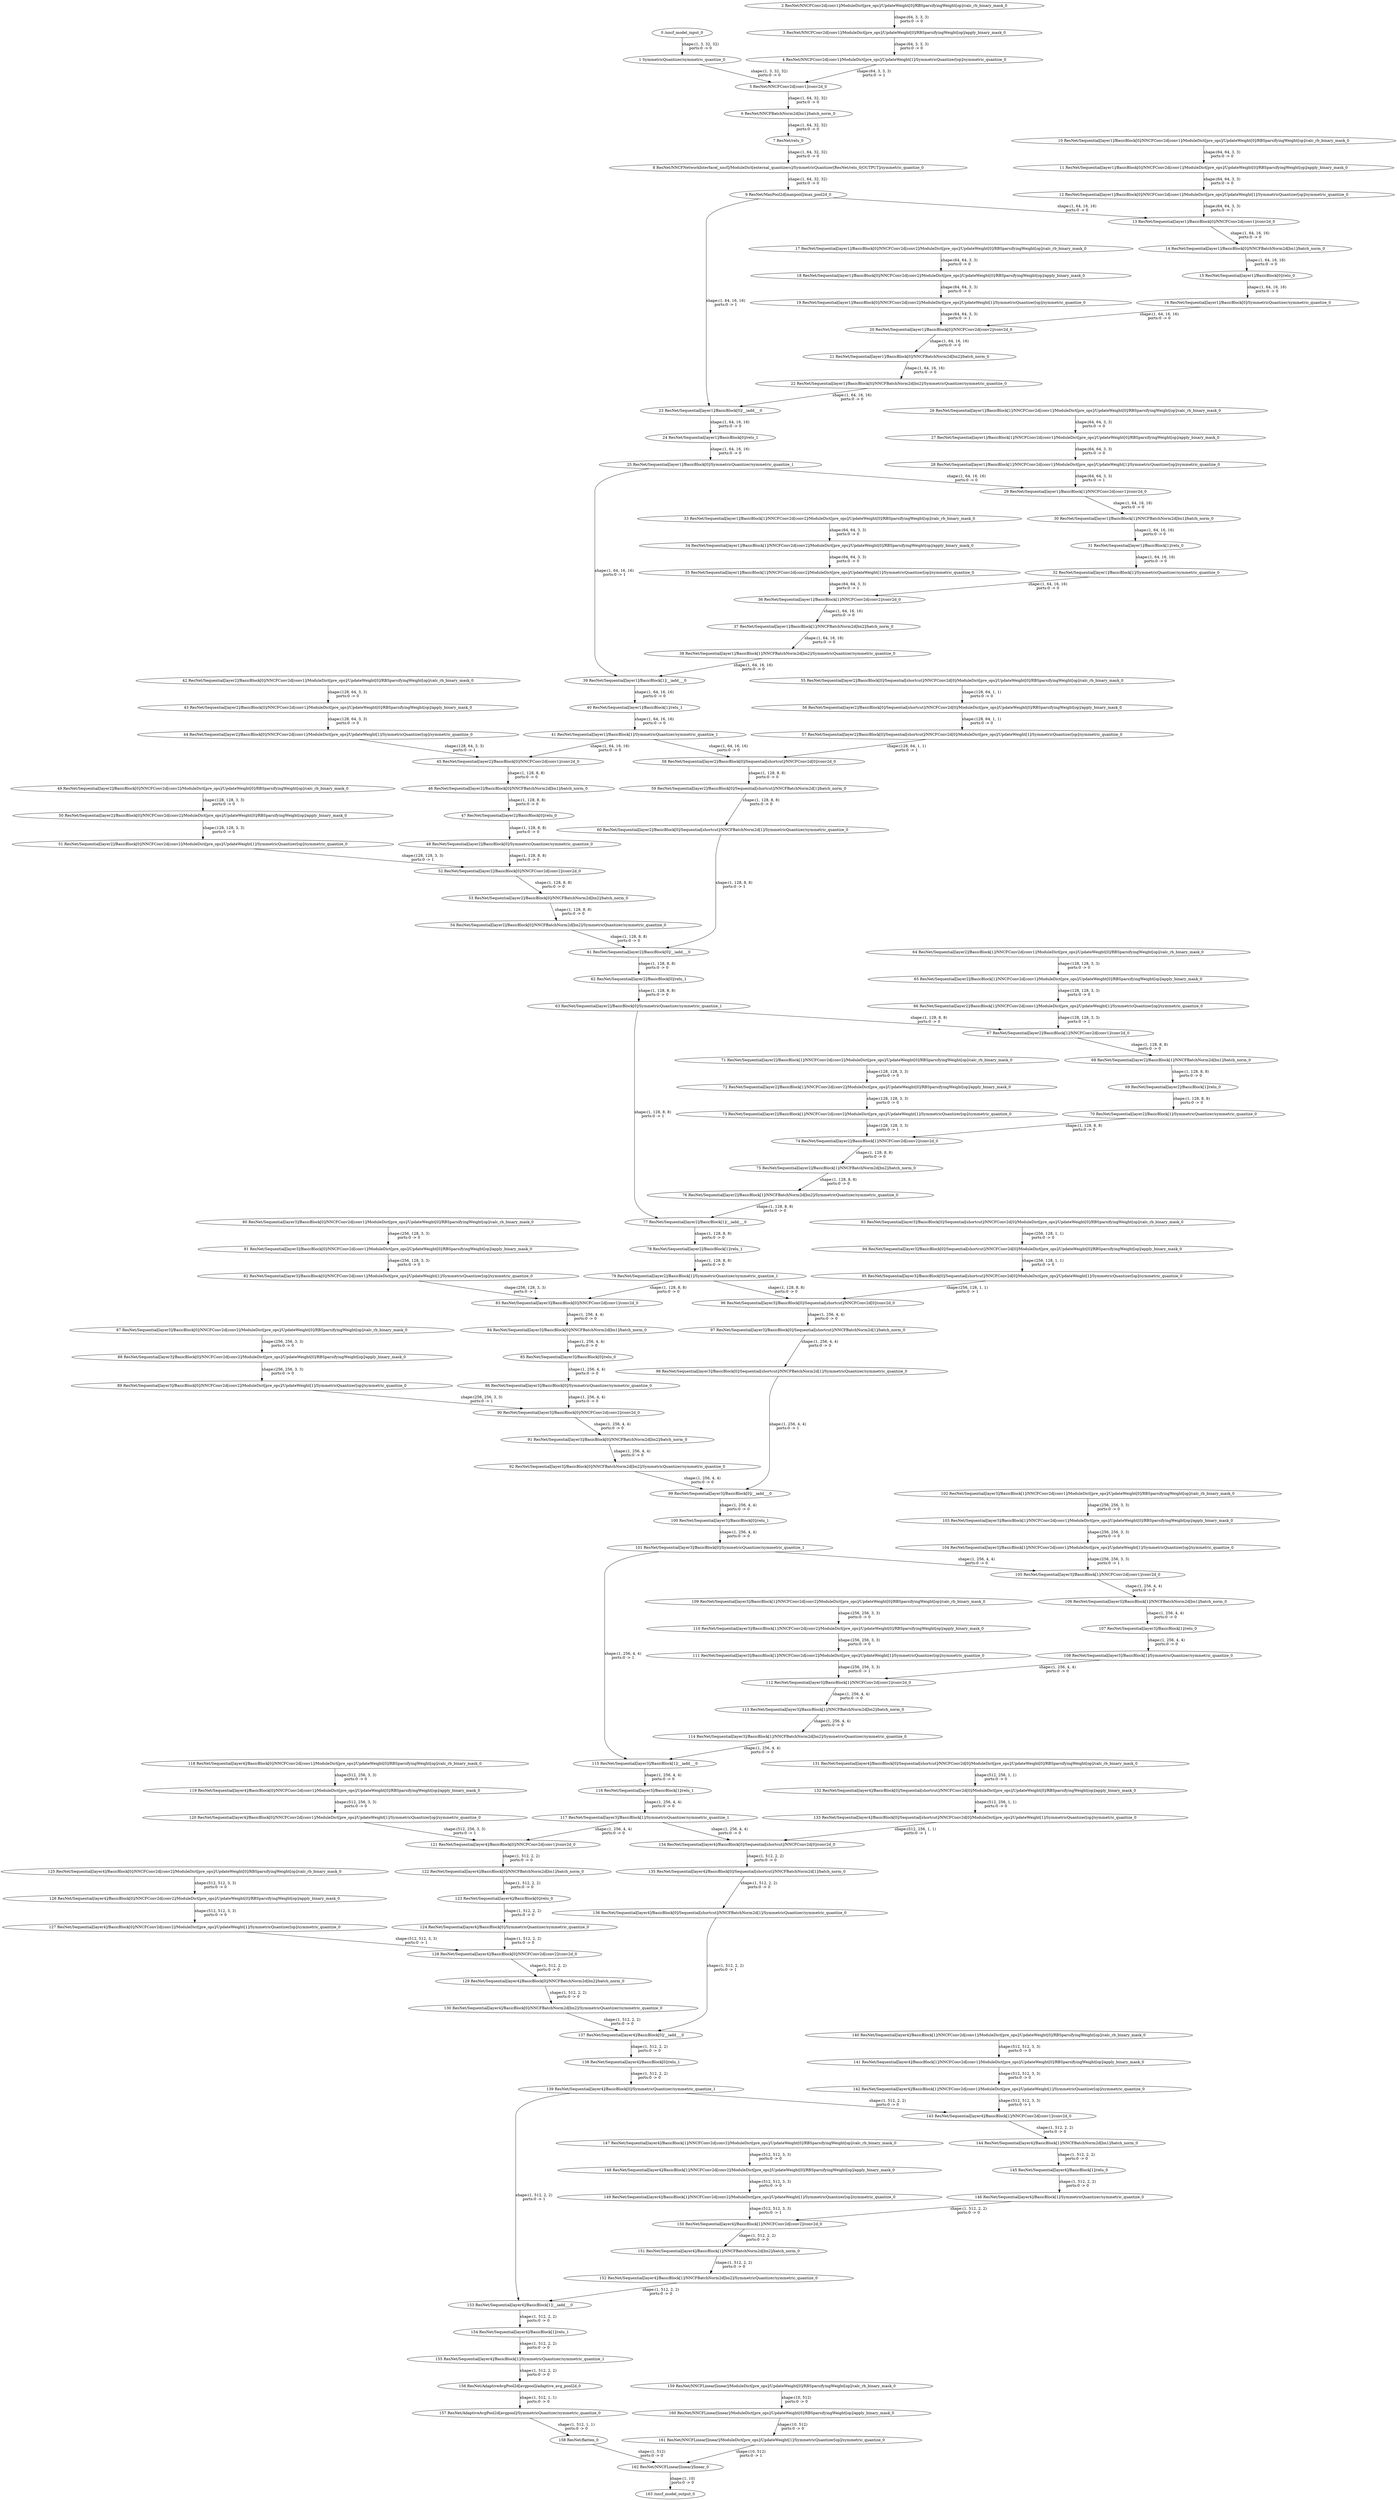strict digraph  {
"0 /nncf_model_input_0" [id=0, type=nncf_model_input];
"1 SymmetricQuantizer/symmetric_quantize_0" [id=1, type=symmetric_quantize];
"2 ResNet/NNCFConv2d[conv1]/ModuleDict[pre_ops]/UpdateWeight[0]/RBSparsifyingWeight[op]/calc_rb_binary_mask_0" [id=2, type=calc_rb_binary_mask];
"3 ResNet/NNCFConv2d[conv1]/ModuleDict[pre_ops]/UpdateWeight[0]/RBSparsifyingWeight[op]/apply_binary_mask_0" [id=3, type=apply_binary_mask];
"4 ResNet/NNCFConv2d[conv1]/ModuleDict[pre_ops]/UpdateWeight[1]/SymmetricQuantizer[op]/symmetric_quantize_0" [id=4, type=symmetric_quantize];
"5 ResNet/NNCFConv2d[conv1]/conv2d_0" [id=5, type=conv2d];
"6 ResNet/NNCFBatchNorm2d[bn1]/batch_norm_0" [id=6, type=batch_norm];
"7 ResNet/relu_0" [id=7, type=relu];
"8 ResNet/NNCFNetworkInterface[_nncf]/ModuleDict[external_quantizers]/SymmetricQuantizer[ResNet/relu_0|OUTPUT]/symmetric_quantize_0" [id=8, type=symmetric_quantize];
"9 ResNet/MaxPool2d[maxpool]/max_pool2d_0" [id=9, type=max_pool2d];
"10 ResNet/Sequential[layer1]/BasicBlock[0]/NNCFConv2d[conv1]/ModuleDict[pre_ops]/UpdateWeight[0]/RBSparsifyingWeight[op]/calc_rb_binary_mask_0" [id=10, type=calc_rb_binary_mask];
"11 ResNet/Sequential[layer1]/BasicBlock[0]/NNCFConv2d[conv1]/ModuleDict[pre_ops]/UpdateWeight[0]/RBSparsifyingWeight[op]/apply_binary_mask_0" [id=11, type=apply_binary_mask];
"12 ResNet/Sequential[layer1]/BasicBlock[0]/NNCFConv2d[conv1]/ModuleDict[pre_ops]/UpdateWeight[1]/SymmetricQuantizer[op]/symmetric_quantize_0" [id=12, type=symmetric_quantize];
"13 ResNet/Sequential[layer1]/BasicBlock[0]/NNCFConv2d[conv1]/conv2d_0" [id=13, type=conv2d];
"14 ResNet/Sequential[layer1]/BasicBlock[0]/NNCFBatchNorm2d[bn1]/batch_norm_0" [id=14, type=batch_norm];
"15 ResNet/Sequential[layer1]/BasicBlock[0]/relu_0" [id=15, type=relu];
"16 ResNet/Sequential[layer1]/BasicBlock[0]/SymmetricQuantizer/symmetric_quantize_0" [id=16, type=symmetric_quantize];
"17 ResNet/Sequential[layer1]/BasicBlock[0]/NNCFConv2d[conv2]/ModuleDict[pre_ops]/UpdateWeight[0]/RBSparsifyingWeight[op]/calc_rb_binary_mask_0" [id=17, type=calc_rb_binary_mask];
"18 ResNet/Sequential[layer1]/BasicBlock[0]/NNCFConv2d[conv2]/ModuleDict[pre_ops]/UpdateWeight[0]/RBSparsifyingWeight[op]/apply_binary_mask_0" [id=18, type=apply_binary_mask];
"19 ResNet/Sequential[layer1]/BasicBlock[0]/NNCFConv2d[conv2]/ModuleDict[pre_ops]/UpdateWeight[1]/SymmetricQuantizer[op]/symmetric_quantize_0" [id=19, type=symmetric_quantize];
"20 ResNet/Sequential[layer1]/BasicBlock[0]/NNCFConv2d[conv2]/conv2d_0" [id=20, type=conv2d];
"21 ResNet/Sequential[layer1]/BasicBlock[0]/NNCFBatchNorm2d[bn2]/batch_norm_0" [id=21, type=batch_norm];
"22 ResNet/Sequential[layer1]/BasicBlock[0]/NNCFBatchNorm2d[bn2]/SymmetricQuantizer/symmetric_quantize_0" [id=22, type=symmetric_quantize];
"23 ResNet/Sequential[layer1]/BasicBlock[0]/__iadd___0" [id=23, type=__iadd__];
"24 ResNet/Sequential[layer1]/BasicBlock[0]/relu_1" [id=24, type=relu];
"25 ResNet/Sequential[layer1]/BasicBlock[0]/SymmetricQuantizer/symmetric_quantize_1" [id=25, type=symmetric_quantize];
"26 ResNet/Sequential[layer1]/BasicBlock[1]/NNCFConv2d[conv1]/ModuleDict[pre_ops]/UpdateWeight[0]/RBSparsifyingWeight[op]/calc_rb_binary_mask_0" [id=26, type=calc_rb_binary_mask];
"27 ResNet/Sequential[layer1]/BasicBlock[1]/NNCFConv2d[conv1]/ModuleDict[pre_ops]/UpdateWeight[0]/RBSparsifyingWeight[op]/apply_binary_mask_0" [id=27, type=apply_binary_mask];
"28 ResNet/Sequential[layer1]/BasicBlock[1]/NNCFConv2d[conv1]/ModuleDict[pre_ops]/UpdateWeight[1]/SymmetricQuantizer[op]/symmetric_quantize_0" [id=28, type=symmetric_quantize];
"29 ResNet/Sequential[layer1]/BasicBlock[1]/NNCFConv2d[conv1]/conv2d_0" [id=29, type=conv2d];
"30 ResNet/Sequential[layer1]/BasicBlock[1]/NNCFBatchNorm2d[bn1]/batch_norm_0" [id=30, type=batch_norm];
"31 ResNet/Sequential[layer1]/BasicBlock[1]/relu_0" [id=31, type=relu];
"32 ResNet/Sequential[layer1]/BasicBlock[1]/SymmetricQuantizer/symmetric_quantize_0" [id=32, type=symmetric_quantize];
"33 ResNet/Sequential[layer1]/BasicBlock[1]/NNCFConv2d[conv2]/ModuleDict[pre_ops]/UpdateWeight[0]/RBSparsifyingWeight[op]/calc_rb_binary_mask_0" [id=33, type=calc_rb_binary_mask];
"34 ResNet/Sequential[layer1]/BasicBlock[1]/NNCFConv2d[conv2]/ModuleDict[pre_ops]/UpdateWeight[0]/RBSparsifyingWeight[op]/apply_binary_mask_0" [id=34, type=apply_binary_mask];
"35 ResNet/Sequential[layer1]/BasicBlock[1]/NNCFConv2d[conv2]/ModuleDict[pre_ops]/UpdateWeight[1]/SymmetricQuantizer[op]/symmetric_quantize_0" [id=35, type=symmetric_quantize];
"36 ResNet/Sequential[layer1]/BasicBlock[1]/NNCFConv2d[conv2]/conv2d_0" [id=36, type=conv2d];
"37 ResNet/Sequential[layer1]/BasicBlock[1]/NNCFBatchNorm2d[bn2]/batch_norm_0" [id=37, type=batch_norm];
"38 ResNet/Sequential[layer1]/BasicBlock[1]/NNCFBatchNorm2d[bn2]/SymmetricQuantizer/symmetric_quantize_0" [id=38, type=symmetric_quantize];
"39 ResNet/Sequential[layer1]/BasicBlock[1]/__iadd___0" [id=39, type=__iadd__];
"40 ResNet/Sequential[layer1]/BasicBlock[1]/relu_1" [id=40, type=relu];
"41 ResNet/Sequential[layer1]/BasicBlock[1]/SymmetricQuantizer/symmetric_quantize_1" [id=41, type=symmetric_quantize];
"42 ResNet/Sequential[layer2]/BasicBlock[0]/NNCFConv2d[conv1]/ModuleDict[pre_ops]/UpdateWeight[0]/RBSparsifyingWeight[op]/calc_rb_binary_mask_0" [id=42, type=calc_rb_binary_mask];
"43 ResNet/Sequential[layer2]/BasicBlock[0]/NNCFConv2d[conv1]/ModuleDict[pre_ops]/UpdateWeight[0]/RBSparsifyingWeight[op]/apply_binary_mask_0" [id=43, type=apply_binary_mask];
"44 ResNet/Sequential[layer2]/BasicBlock[0]/NNCFConv2d[conv1]/ModuleDict[pre_ops]/UpdateWeight[1]/SymmetricQuantizer[op]/symmetric_quantize_0" [id=44, type=symmetric_quantize];
"45 ResNet/Sequential[layer2]/BasicBlock[0]/NNCFConv2d[conv1]/conv2d_0" [id=45, type=conv2d];
"46 ResNet/Sequential[layer2]/BasicBlock[0]/NNCFBatchNorm2d[bn1]/batch_norm_0" [id=46, type=batch_norm];
"47 ResNet/Sequential[layer2]/BasicBlock[0]/relu_0" [id=47, type=relu];
"48 ResNet/Sequential[layer2]/BasicBlock[0]/SymmetricQuantizer/symmetric_quantize_0" [id=48, type=symmetric_quantize];
"49 ResNet/Sequential[layer2]/BasicBlock[0]/NNCFConv2d[conv2]/ModuleDict[pre_ops]/UpdateWeight[0]/RBSparsifyingWeight[op]/calc_rb_binary_mask_0" [id=49, type=calc_rb_binary_mask];
"50 ResNet/Sequential[layer2]/BasicBlock[0]/NNCFConv2d[conv2]/ModuleDict[pre_ops]/UpdateWeight[0]/RBSparsifyingWeight[op]/apply_binary_mask_0" [id=50, type=apply_binary_mask];
"51 ResNet/Sequential[layer2]/BasicBlock[0]/NNCFConv2d[conv2]/ModuleDict[pre_ops]/UpdateWeight[1]/SymmetricQuantizer[op]/symmetric_quantize_0" [id=51, type=symmetric_quantize];
"52 ResNet/Sequential[layer2]/BasicBlock[0]/NNCFConv2d[conv2]/conv2d_0" [id=52, type=conv2d];
"53 ResNet/Sequential[layer2]/BasicBlock[0]/NNCFBatchNorm2d[bn2]/batch_norm_0" [id=53, type=batch_norm];
"54 ResNet/Sequential[layer2]/BasicBlock[0]/NNCFBatchNorm2d[bn2]/SymmetricQuantizer/symmetric_quantize_0" [id=54, type=symmetric_quantize];
"55 ResNet/Sequential[layer2]/BasicBlock[0]/Sequential[shortcut]/NNCFConv2d[0]/ModuleDict[pre_ops]/UpdateWeight[0]/RBSparsifyingWeight[op]/calc_rb_binary_mask_0" [id=55, type=calc_rb_binary_mask];
"56 ResNet/Sequential[layer2]/BasicBlock[0]/Sequential[shortcut]/NNCFConv2d[0]/ModuleDict[pre_ops]/UpdateWeight[0]/RBSparsifyingWeight[op]/apply_binary_mask_0" [id=56, type=apply_binary_mask];
"57 ResNet/Sequential[layer2]/BasicBlock[0]/Sequential[shortcut]/NNCFConv2d[0]/ModuleDict[pre_ops]/UpdateWeight[1]/SymmetricQuantizer[op]/symmetric_quantize_0" [id=57, type=symmetric_quantize];
"58 ResNet/Sequential[layer2]/BasicBlock[0]/Sequential[shortcut]/NNCFConv2d[0]/conv2d_0" [id=58, type=conv2d];
"59 ResNet/Sequential[layer2]/BasicBlock[0]/Sequential[shortcut]/NNCFBatchNorm2d[1]/batch_norm_0" [id=59, type=batch_norm];
"60 ResNet/Sequential[layer2]/BasicBlock[0]/Sequential[shortcut]/NNCFBatchNorm2d[1]/SymmetricQuantizer/symmetric_quantize_0" [id=60, type=symmetric_quantize];
"61 ResNet/Sequential[layer2]/BasicBlock[0]/__iadd___0" [id=61, type=__iadd__];
"62 ResNet/Sequential[layer2]/BasicBlock[0]/relu_1" [id=62, type=relu];
"63 ResNet/Sequential[layer2]/BasicBlock[0]/SymmetricQuantizer/symmetric_quantize_1" [id=63, type=symmetric_quantize];
"64 ResNet/Sequential[layer2]/BasicBlock[1]/NNCFConv2d[conv1]/ModuleDict[pre_ops]/UpdateWeight[0]/RBSparsifyingWeight[op]/calc_rb_binary_mask_0" [id=64, type=calc_rb_binary_mask];
"65 ResNet/Sequential[layer2]/BasicBlock[1]/NNCFConv2d[conv1]/ModuleDict[pre_ops]/UpdateWeight[0]/RBSparsifyingWeight[op]/apply_binary_mask_0" [id=65, type=apply_binary_mask];
"66 ResNet/Sequential[layer2]/BasicBlock[1]/NNCFConv2d[conv1]/ModuleDict[pre_ops]/UpdateWeight[1]/SymmetricQuantizer[op]/symmetric_quantize_0" [id=66, type=symmetric_quantize];
"67 ResNet/Sequential[layer2]/BasicBlock[1]/NNCFConv2d[conv1]/conv2d_0" [id=67, type=conv2d];
"68 ResNet/Sequential[layer2]/BasicBlock[1]/NNCFBatchNorm2d[bn1]/batch_norm_0" [id=68, type=batch_norm];
"69 ResNet/Sequential[layer2]/BasicBlock[1]/relu_0" [id=69, type=relu];
"70 ResNet/Sequential[layer2]/BasicBlock[1]/SymmetricQuantizer/symmetric_quantize_0" [id=70, type=symmetric_quantize];
"71 ResNet/Sequential[layer2]/BasicBlock[1]/NNCFConv2d[conv2]/ModuleDict[pre_ops]/UpdateWeight[0]/RBSparsifyingWeight[op]/calc_rb_binary_mask_0" [id=71, type=calc_rb_binary_mask];
"72 ResNet/Sequential[layer2]/BasicBlock[1]/NNCFConv2d[conv2]/ModuleDict[pre_ops]/UpdateWeight[0]/RBSparsifyingWeight[op]/apply_binary_mask_0" [id=72, type=apply_binary_mask];
"73 ResNet/Sequential[layer2]/BasicBlock[1]/NNCFConv2d[conv2]/ModuleDict[pre_ops]/UpdateWeight[1]/SymmetricQuantizer[op]/symmetric_quantize_0" [id=73, type=symmetric_quantize];
"74 ResNet/Sequential[layer2]/BasicBlock[1]/NNCFConv2d[conv2]/conv2d_0" [id=74, type=conv2d];
"75 ResNet/Sequential[layer2]/BasicBlock[1]/NNCFBatchNorm2d[bn2]/batch_norm_0" [id=75, type=batch_norm];
"76 ResNet/Sequential[layer2]/BasicBlock[1]/NNCFBatchNorm2d[bn2]/SymmetricQuantizer/symmetric_quantize_0" [id=76, type=symmetric_quantize];
"77 ResNet/Sequential[layer2]/BasicBlock[1]/__iadd___0" [id=77, type=__iadd__];
"78 ResNet/Sequential[layer2]/BasicBlock[1]/relu_1" [id=78, type=relu];
"79 ResNet/Sequential[layer2]/BasicBlock[1]/SymmetricQuantizer/symmetric_quantize_1" [id=79, type=symmetric_quantize];
"80 ResNet/Sequential[layer3]/BasicBlock[0]/NNCFConv2d[conv1]/ModuleDict[pre_ops]/UpdateWeight[0]/RBSparsifyingWeight[op]/calc_rb_binary_mask_0" [id=80, type=calc_rb_binary_mask];
"81 ResNet/Sequential[layer3]/BasicBlock[0]/NNCFConv2d[conv1]/ModuleDict[pre_ops]/UpdateWeight[0]/RBSparsifyingWeight[op]/apply_binary_mask_0" [id=81, type=apply_binary_mask];
"82 ResNet/Sequential[layer3]/BasicBlock[0]/NNCFConv2d[conv1]/ModuleDict[pre_ops]/UpdateWeight[1]/SymmetricQuantizer[op]/symmetric_quantize_0" [id=82, type=symmetric_quantize];
"83 ResNet/Sequential[layer3]/BasicBlock[0]/NNCFConv2d[conv1]/conv2d_0" [id=83, type=conv2d];
"84 ResNet/Sequential[layer3]/BasicBlock[0]/NNCFBatchNorm2d[bn1]/batch_norm_0" [id=84, type=batch_norm];
"85 ResNet/Sequential[layer3]/BasicBlock[0]/relu_0" [id=85, type=relu];
"86 ResNet/Sequential[layer3]/BasicBlock[0]/SymmetricQuantizer/symmetric_quantize_0" [id=86, type=symmetric_quantize];
"87 ResNet/Sequential[layer3]/BasicBlock[0]/NNCFConv2d[conv2]/ModuleDict[pre_ops]/UpdateWeight[0]/RBSparsifyingWeight[op]/calc_rb_binary_mask_0" [id=87, type=calc_rb_binary_mask];
"88 ResNet/Sequential[layer3]/BasicBlock[0]/NNCFConv2d[conv2]/ModuleDict[pre_ops]/UpdateWeight[0]/RBSparsifyingWeight[op]/apply_binary_mask_0" [id=88, type=apply_binary_mask];
"89 ResNet/Sequential[layer3]/BasicBlock[0]/NNCFConv2d[conv2]/ModuleDict[pre_ops]/UpdateWeight[1]/SymmetricQuantizer[op]/symmetric_quantize_0" [id=89, type=symmetric_quantize];
"90 ResNet/Sequential[layer3]/BasicBlock[0]/NNCFConv2d[conv2]/conv2d_0" [id=90, type=conv2d];
"91 ResNet/Sequential[layer3]/BasicBlock[0]/NNCFBatchNorm2d[bn2]/batch_norm_0" [id=91, type=batch_norm];
"92 ResNet/Sequential[layer3]/BasicBlock[0]/NNCFBatchNorm2d[bn2]/SymmetricQuantizer/symmetric_quantize_0" [id=92, type=symmetric_quantize];
"93 ResNet/Sequential[layer3]/BasicBlock[0]/Sequential[shortcut]/NNCFConv2d[0]/ModuleDict[pre_ops]/UpdateWeight[0]/RBSparsifyingWeight[op]/calc_rb_binary_mask_0" [id=93, type=calc_rb_binary_mask];
"94 ResNet/Sequential[layer3]/BasicBlock[0]/Sequential[shortcut]/NNCFConv2d[0]/ModuleDict[pre_ops]/UpdateWeight[0]/RBSparsifyingWeight[op]/apply_binary_mask_0" [id=94, type=apply_binary_mask];
"95 ResNet/Sequential[layer3]/BasicBlock[0]/Sequential[shortcut]/NNCFConv2d[0]/ModuleDict[pre_ops]/UpdateWeight[1]/SymmetricQuantizer[op]/symmetric_quantize_0" [id=95, type=symmetric_quantize];
"96 ResNet/Sequential[layer3]/BasicBlock[0]/Sequential[shortcut]/NNCFConv2d[0]/conv2d_0" [id=96, type=conv2d];
"97 ResNet/Sequential[layer3]/BasicBlock[0]/Sequential[shortcut]/NNCFBatchNorm2d[1]/batch_norm_0" [id=97, type=batch_norm];
"98 ResNet/Sequential[layer3]/BasicBlock[0]/Sequential[shortcut]/NNCFBatchNorm2d[1]/SymmetricQuantizer/symmetric_quantize_0" [id=98, type=symmetric_quantize];
"99 ResNet/Sequential[layer3]/BasicBlock[0]/__iadd___0" [id=99, type=__iadd__];
"100 ResNet/Sequential[layer3]/BasicBlock[0]/relu_1" [id=100, type=relu];
"101 ResNet/Sequential[layer3]/BasicBlock[0]/SymmetricQuantizer/symmetric_quantize_1" [id=101, type=symmetric_quantize];
"102 ResNet/Sequential[layer3]/BasicBlock[1]/NNCFConv2d[conv1]/ModuleDict[pre_ops]/UpdateWeight[0]/RBSparsifyingWeight[op]/calc_rb_binary_mask_0" [id=102, type=calc_rb_binary_mask];
"103 ResNet/Sequential[layer3]/BasicBlock[1]/NNCFConv2d[conv1]/ModuleDict[pre_ops]/UpdateWeight[0]/RBSparsifyingWeight[op]/apply_binary_mask_0" [id=103, type=apply_binary_mask];
"104 ResNet/Sequential[layer3]/BasicBlock[1]/NNCFConv2d[conv1]/ModuleDict[pre_ops]/UpdateWeight[1]/SymmetricQuantizer[op]/symmetric_quantize_0" [id=104, type=symmetric_quantize];
"105 ResNet/Sequential[layer3]/BasicBlock[1]/NNCFConv2d[conv1]/conv2d_0" [id=105, type=conv2d];
"106 ResNet/Sequential[layer3]/BasicBlock[1]/NNCFBatchNorm2d[bn1]/batch_norm_0" [id=106, type=batch_norm];
"107 ResNet/Sequential[layer3]/BasicBlock[1]/relu_0" [id=107, type=relu];
"108 ResNet/Sequential[layer3]/BasicBlock[1]/SymmetricQuantizer/symmetric_quantize_0" [id=108, type=symmetric_quantize];
"109 ResNet/Sequential[layer3]/BasicBlock[1]/NNCFConv2d[conv2]/ModuleDict[pre_ops]/UpdateWeight[0]/RBSparsifyingWeight[op]/calc_rb_binary_mask_0" [id=109, type=calc_rb_binary_mask];
"110 ResNet/Sequential[layer3]/BasicBlock[1]/NNCFConv2d[conv2]/ModuleDict[pre_ops]/UpdateWeight[0]/RBSparsifyingWeight[op]/apply_binary_mask_0" [id=110, type=apply_binary_mask];
"111 ResNet/Sequential[layer3]/BasicBlock[1]/NNCFConv2d[conv2]/ModuleDict[pre_ops]/UpdateWeight[1]/SymmetricQuantizer[op]/symmetric_quantize_0" [id=111, type=symmetric_quantize];
"112 ResNet/Sequential[layer3]/BasicBlock[1]/NNCFConv2d[conv2]/conv2d_0" [id=112, type=conv2d];
"113 ResNet/Sequential[layer3]/BasicBlock[1]/NNCFBatchNorm2d[bn2]/batch_norm_0" [id=113, type=batch_norm];
"114 ResNet/Sequential[layer3]/BasicBlock[1]/NNCFBatchNorm2d[bn2]/SymmetricQuantizer/symmetric_quantize_0" [id=114, type=symmetric_quantize];
"115 ResNet/Sequential[layer3]/BasicBlock[1]/__iadd___0" [id=115, type=__iadd__];
"116 ResNet/Sequential[layer3]/BasicBlock[1]/relu_1" [id=116, type=relu];
"117 ResNet/Sequential[layer3]/BasicBlock[1]/SymmetricQuantizer/symmetric_quantize_1" [id=117, type=symmetric_quantize];
"118 ResNet/Sequential[layer4]/BasicBlock[0]/NNCFConv2d[conv1]/ModuleDict[pre_ops]/UpdateWeight[0]/RBSparsifyingWeight[op]/calc_rb_binary_mask_0" [id=118, type=calc_rb_binary_mask];
"119 ResNet/Sequential[layer4]/BasicBlock[0]/NNCFConv2d[conv1]/ModuleDict[pre_ops]/UpdateWeight[0]/RBSparsifyingWeight[op]/apply_binary_mask_0" [id=119, type=apply_binary_mask];
"120 ResNet/Sequential[layer4]/BasicBlock[0]/NNCFConv2d[conv1]/ModuleDict[pre_ops]/UpdateWeight[1]/SymmetricQuantizer[op]/symmetric_quantize_0" [id=120, type=symmetric_quantize];
"121 ResNet/Sequential[layer4]/BasicBlock[0]/NNCFConv2d[conv1]/conv2d_0" [id=121, type=conv2d];
"122 ResNet/Sequential[layer4]/BasicBlock[0]/NNCFBatchNorm2d[bn1]/batch_norm_0" [id=122, type=batch_norm];
"123 ResNet/Sequential[layer4]/BasicBlock[0]/relu_0" [id=123, type=relu];
"124 ResNet/Sequential[layer4]/BasicBlock[0]/SymmetricQuantizer/symmetric_quantize_0" [id=124, type=symmetric_quantize];
"125 ResNet/Sequential[layer4]/BasicBlock[0]/NNCFConv2d[conv2]/ModuleDict[pre_ops]/UpdateWeight[0]/RBSparsifyingWeight[op]/calc_rb_binary_mask_0" [id=125, type=calc_rb_binary_mask];
"126 ResNet/Sequential[layer4]/BasicBlock[0]/NNCFConv2d[conv2]/ModuleDict[pre_ops]/UpdateWeight[0]/RBSparsifyingWeight[op]/apply_binary_mask_0" [id=126, type=apply_binary_mask];
"127 ResNet/Sequential[layer4]/BasicBlock[0]/NNCFConv2d[conv2]/ModuleDict[pre_ops]/UpdateWeight[1]/SymmetricQuantizer[op]/symmetric_quantize_0" [id=127, type=symmetric_quantize];
"128 ResNet/Sequential[layer4]/BasicBlock[0]/NNCFConv2d[conv2]/conv2d_0" [id=128, type=conv2d];
"129 ResNet/Sequential[layer4]/BasicBlock[0]/NNCFBatchNorm2d[bn2]/batch_norm_0" [id=129, type=batch_norm];
"130 ResNet/Sequential[layer4]/BasicBlock[0]/NNCFBatchNorm2d[bn2]/SymmetricQuantizer/symmetric_quantize_0" [id=130, type=symmetric_quantize];
"131 ResNet/Sequential[layer4]/BasicBlock[0]/Sequential[shortcut]/NNCFConv2d[0]/ModuleDict[pre_ops]/UpdateWeight[0]/RBSparsifyingWeight[op]/calc_rb_binary_mask_0" [id=131, type=calc_rb_binary_mask];
"132 ResNet/Sequential[layer4]/BasicBlock[0]/Sequential[shortcut]/NNCFConv2d[0]/ModuleDict[pre_ops]/UpdateWeight[0]/RBSparsifyingWeight[op]/apply_binary_mask_0" [id=132, type=apply_binary_mask];
"133 ResNet/Sequential[layer4]/BasicBlock[0]/Sequential[shortcut]/NNCFConv2d[0]/ModuleDict[pre_ops]/UpdateWeight[1]/SymmetricQuantizer[op]/symmetric_quantize_0" [id=133, type=symmetric_quantize];
"134 ResNet/Sequential[layer4]/BasicBlock[0]/Sequential[shortcut]/NNCFConv2d[0]/conv2d_0" [id=134, type=conv2d];
"135 ResNet/Sequential[layer4]/BasicBlock[0]/Sequential[shortcut]/NNCFBatchNorm2d[1]/batch_norm_0" [id=135, type=batch_norm];
"136 ResNet/Sequential[layer4]/BasicBlock[0]/Sequential[shortcut]/NNCFBatchNorm2d[1]/SymmetricQuantizer/symmetric_quantize_0" [id=136, type=symmetric_quantize];
"137 ResNet/Sequential[layer4]/BasicBlock[0]/__iadd___0" [id=137, type=__iadd__];
"138 ResNet/Sequential[layer4]/BasicBlock[0]/relu_1" [id=138, type=relu];
"139 ResNet/Sequential[layer4]/BasicBlock[0]/SymmetricQuantizer/symmetric_quantize_1" [id=139, type=symmetric_quantize];
"140 ResNet/Sequential[layer4]/BasicBlock[1]/NNCFConv2d[conv1]/ModuleDict[pre_ops]/UpdateWeight[0]/RBSparsifyingWeight[op]/calc_rb_binary_mask_0" [id=140, type=calc_rb_binary_mask];
"141 ResNet/Sequential[layer4]/BasicBlock[1]/NNCFConv2d[conv1]/ModuleDict[pre_ops]/UpdateWeight[0]/RBSparsifyingWeight[op]/apply_binary_mask_0" [id=141, type=apply_binary_mask];
"142 ResNet/Sequential[layer4]/BasicBlock[1]/NNCFConv2d[conv1]/ModuleDict[pre_ops]/UpdateWeight[1]/SymmetricQuantizer[op]/symmetric_quantize_0" [id=142, type=symmetric_quantize];
"143 ResNet/Sequential[layer4]/BasicBlock[1]/NNCFConv2d[conv1]/conv2d_0" [id=143, type=conv2d];
"144 ResNet/Sequential[layer4]/BasicBlock[1]/NNCFBatchNorm2d[bn1]/batch_norm_0" [id=144, type=batch_norm];
"145 ResNet/Sequential[layer4]/BasicBlock[1]/relu_0" [id=145, type=relu];
"146 ResNet/Sequential[layer4]/BasicBlock[1]/SymmetricQuantizer/symmetric_quantize_0" [id=146, type=symmetric_quantize];
"147 ResNet/Sequential[layer4]/BasicBlock[1]/NNCFConv2d[conv2]/ModuleDict[pre_ops]/UpdateWeight[0]/RBSparsifyingWeight[op]/calc_rb_binary_mask_0" [id=147, type=calc_rb_binary_mask];
"148 ResNet/Sequential[layer4]/BasicBlock[1]/NNCFConv2d[conv2]/ModuleDict[pre_ops]/UpdateWeight[0]/RBSparsifyingWeight[op]/apply_binary_mask_0" [id=148, type=apply_binary_mask];
"149 ResNet/Sequential[layer4]/BasicBlock[1]/NNCFConv2d[conv2]/ModuleDict[pre_ops]/UpdateWeight[1]/SymmetricQuantizer[op]/symmetric_quantize_0" [id=149, type=symmetric_quantize];
"150 ResNet/Sequential[layer4]/BasicBlock[1]/NNCFConv2d[conv2]/conv2d_0" [id=150, type=conv2d];
"151 ResNet/Sequential[layer4]/BasicBlock[1]/NNCFBatchNorm2d[bn2]/batch_norm_0" [id=151, type=batch_norm];
"152 ResNet/Sequential[layer4]/BasicBlock[1]/NNCFBatchNorm2d[bn2]/SymmetricQuantizer/symmetric_quantize_0" [id=152, type=symmetric_quantize];
"153 ResNet/Sequential[layer4]/BasicBlock[1]/__iadd___0" [id=153, type=__iadd__];
"154 ResNet/Sequential[layer4]/BasicBlock[1]/relu_1" [id=154, type=relu];
"155 ResNet/Sequential[layer4]/BasicBlock[1]/SymmetricQuantizer/symmetric_quantize_1" [id=155, type=symmetric_quantize];
"156 ResNet/AdaptiveAvgPool2d[avgpool]/adaptive_avg_pool2d_0" [id=156, type=adaptive_avg_pool2d];
"157 ResNet/AdaptiveAvgPool2d[avgpool]/SymmetricQuantizer/symmetric_quantize_0" [id=157, type=symmetric_quantize];
"158 ResNet/flatten_0" [id=158, type=flatten];
"159 ResNet/NNCFLinear[linear]/ModuleDict[pre_ops]/UpdateWeight[0]/RBSparsifyingWeight[op]/calc_rb_binary_mask_0" [id=159, type=calc_rb_binary_mask];
"160 ResNet/NNCFLinear[linear]/ModuleDict[pre_ops]/UpdateWeight[0]/RBSparsifyingWeight[op]/apply_binary_mask_0" [id=160, type=apply_binary_mask];
"161 ResNet/NNCFLinear[linear]/ModuleDict[pre_ops]/UpdateWeight[1]/SymmetricQuantizer[op]/symmetric_quantize_0" [id=161, type=symmetric_quantize];
"162 ResNet/NNCFLinear[linear]/linear_0" [id=162, type=linear];
"163 /nncf_model_output_0" [id=163, type=nncf_model_output];
"0 /nncf_model_input_0" -> "1 SymmetricQuantizer/symmetric_quantize_0"  [label="shape:(1, 3, 32, 32)\nports:0 -> 0", style=solid];
"1 SymmetricQuantizer/symmetric_quantize_0" -> "5 ResNet/NNCFConv2d[conv1]/conv2d_0"  [label="shape:(1, 3, 32, 32)\nports:0 -> 0", style=solid];
"2 ResNet/NNCFConv2d[conv1]/ModuleDict[pre_ops]/UpdateWeight[0]/RBSparsifyingWeight[op]/calc_rb_binary_mask_0" -> "3 ResNet/NNCFConv2d[conv1]/ModuleDict[pre_ops]/UpdateWeight[0]/RBSparsifyingWeight[op]/apply_binary_mask_0"  [label="shape:(64, 3, 3, 3)\nports:0 -> 0", style=solid];
"3 ResNet/NNCFConv2d[conv1]/ModuleDict[pre_ops]/UpdateWeight[0]/RBSparsifyingWeight[op]/apply_binary_mask_0" -> "4 ResNet/NNCFConv2d[conv1]/ModuleDict[pre_ops]/UpdateWeight[1]/SymmetricQuantizer[op]/symmetric_quantize_0"  [label="shape:(64, 3, 3, 3)\nports:0 -> 0", style=solid];
"4 ResNet/NNCFConv2d[conv1]/ModuleDict[pre_ops]/UpdateWeight[1]/SymmetricQuantizer[op]/symmetric_quantize_0" -> "5 ResNet/NNCFConv2d[conv1]/conv2d_0"  [label="shape:(64, 3, 3, 3)\nports:0 -> 1", style=solid];
"5 ResNet/NNCFConv2d[conv1]/conv2d_0" -> "6 ResNet/NNCFBatchNorm2d[bn1]/batch_norm_0"  [label="shape:(1, 64, 32, 32)\nports:0 -> 0", style=solid];
"6 ResNet/NNCFBatchNorm2d[bn1]/batch_norm_0" -> "7 ResNet/relu_0"  [label="shape:(1, 64, 32, 32)\nports:0 -> 0", style=solid];
"7 ResNet/relu_0" -> "8 ResNet/NNCFNetworkInterface[_nncf]/ModuleDict[external_quantizers]/SymmetricQuantizer[ResNet/relu_0|OUTPUT]/symmetric_quantize_0"  [label="shape:(1, 64, 32, 32)\nports:0 -> 0", style=solid];
"8 ResNet/NNCFNetworkInterface[_nncf]/ModuleDict[external_quantizers]/SymmetricQuantizer[ResNet/relu_0|OUTPUT]/symmetric_quantize_0" -> "9 ResNet/MaxPool2d[maxpool]/max_pool2d_0"  [label="shape:(1, 64, 32, 32)\nports:0 -> 0", style=solid];
"9 ResNet/MaxPool2d[maxpool]/max_pool2d_0" -> "13 ResNet/Sequential[layer1]/BasicBlock[0]/NNCFConv2d[conv1]/conv2d_0"  [label="shape:(1, 64, 16, 16)\nports:0 -> 0", style=solid];
"9 ResNet/MaxPool2d[maxpool]/max_pool2d_0" -> "23 ResNet/Sequential[layer1]/BasicBlock[0]/__iadd___0"  [label="shape:(1, 64, 16, 16)\nports:0 -> 1", style=solid];
"10 ResNet/Sequential[layer1]/BasicBlock[0]/NNCFConv2d[conv1]/ModuleDict[pre_ops]/UpdateWeight[0]/RBSparsifyingWeight[op]/calc_rb_binary_mask_0" -> "11 ResNet/Sequential[layer1]/BasicBlock[0]/NNCFConv2d[conv1]/ModuleDict[pre_ops]/UpdateWeight[0]/RBSparsifyingWeight[op]/apply_binary_mask_0"  [label="shape:(64, 64, 3, 3)\nports:0 -> 0", style=solid];
"11 ResNet/Sequential[layer1]/BasicBlock[0]/NNCFConv2d[conv1]/ModuleDict[pre_ops]/UpdateWeight[0]/RBSparsifyingWeight[op]/apply_binary_mask_0" -> "12 ResNet/Sequential[layer1]/BasicBlock[0]/NNCFConv2d[conv1]/ModuleDict[pre_ops]/UpdateWeight[1]/SymmetricQuantizer[op]/symmetric_quantize_0"  [label="shape:(64, 64, 3, 3)\nports:0 -> 0", style=solid];
"12 ResNet/Sequential[layer1]/BasicBlock[0]/NNCFConv2d[conv1]/ModuleDict[pre_ops]/UpdateWeight[1]/SymmetricQuantizer[op]/symmetric_quantize_0" -> "13 ResNet/Sequential[layer1]/BasicBlock[0]/NNCFConv2d[conv1]/conv2d_0"  [label="shape:(64, 64, 3, 3)\nports:0 -> 1", style=solid];
"13 ResNet/Sequential[layer1]/BasicBlock[0]/NNCFConv2d[conv1]/conv2d_0" -> "14 ResNet/Sequential[layer1]/BasicBlock[0]/NNCFBatchNorm2d[bn1]/batch_norm_0"  [label="shape:(1, 64, 16, 16)\nports:0 -> 0", style=solid];
"14 ResNet/Sequential[layer1]/BasicBlock[0]/NNCFBatchNorm2d[bn1]/batch_norm_0" -> "15 ResNet/Sequential[layer1]/BasicBlock[0]/relu_0"  [label="shape:(1, 64, 16, 16)\nports:0 -> 0", style=solid];
"15 ResNet/Sequential[layer1]/BasicBlock[0]/relu_0" -> "16 ResNet/Sequential[layer1]/BasicBlock[0]/SymmetricQuantizer/symmetric_quantize_0"  [label="shape:(1, 64, 16, 16)\nports:0 -> 0", style=solid];
"16 ResNet/Sequential[layer1]/BasicBlock[0]/SymmetricQuantizer/symmetric_quantize_0" -> "20 ResNet/Sequential[layer1]/BasicBlock[0]/NNCFConv2d[conv2]/conv2d_0"  [label="shape:(1, 64, 16, 16)\nports:0 -> 0", style=solid];
"17 ResNet/Sequential[layer1]/BasicBlock[0]/NNCFConv2d[conv2]/ModuleDict[pre_ops]/UpdateWeight[0]/RBSparsifyingWeight[op]/calc_rb_binary_mask_0" -> "18 ResNet/Sequential[layer1]/BasicBlock[0]/NNCFConv2d[conv2]/ModuleDict[pre_ops]/UpdateWeight[0]/RBSparsifyingWeight[op]/apply_binary_mask_0"  [label="shape:(64, 64, 3, 3)\nports:0 -> 0", style=solid];
"18 ResNet/Sequential[layer1]/BasicBlock[0]/NNCFConv2d[conv2]/ModuleDict[pre_ops]/UpdateWeight[0]/RBSparsifyingWeight[op]/apply_binary_mask_0" -> "19 ResNet/Sequential[layer1]/BasicBlock[0]/NNCFConv2d[conv2]/ModuleDict[pre_ops]/UpdateWeight[1]/SymmetricQuantizer[op]/symmetric_quantize_0"  [label="shape:(64, 64, 3, 3)\nports:0 -> 0", style=solid];
"19 ResNet/Sequential[layer1]/BasicBlock[0]/NNCFConv2d[conv2]/ModuleDict[pre_ops]/UpdateWeight[1]/SymmetricQuantizer[op]/symmetric_quantize_0" -> "20 ResNet/Sequential[layer1]/BasicBlock[0]/NNCFConv2d[conv2]/conv2d_0"  [label="shape:(64, 64, 3, 3)\nports:0 -> 1", style=solid];
"20 ResNet/Sequential[layer1]/BasicBlock[0]/NNCFConv2d[conv2]/conv2d_0" -> "21 ResNet/Sequential[layer1]/BasicBlock[0]/NNCFBatchNorm2d[bn2]/batch_norm_0"  [label="shape:(1, 64, 16, 16)\nports:0 -> 0", style=solid];
"21 ResNet/Sequential[layer1]/BasicBlock[0]/NNCFBatchNorm2d[bn2]/batch_norm_0" -> "22 ResNet/Sequential[layer1]/BasicBlock[0]/NNCFBatchNorm2d[bn2]/SymmetricQuantizer/symmetric_quantize_0"  [label="shape:(1, 64, 16, 16)\nports:0 -> 0", style=solid];
"22 ResNet/Sequential[layer1]/BasicBlock[0]/NNCFBatchNorm2d[bn2]/SymmetricQuantizer/symmetric_quantize_0" -> "23 ResNet/Sequential[layer1]/BasicBlock[0]/__iadd___0"  [label="shape:(1, 64, 16, 16)\nports:0 -> 0", style=solid];
"23 ResNet/Sequential[layer1]/BasicBlock[0]/__iadd___0" -> "24 ResNet/Sequential[layer1]/BasicBlock[0]/relu_1"  [label="shape:(1, 64, 16, 16)\nports:0 -> 0", style=solid];
"24 ResNet/Sequential[layer1]/BasicBlock[0]/relu_1" -> "25 ResNet/Sequential[layer1]/BasicBlock[0]/SymmetricQuantizer/symmetric_quantize_1"  [label="shape:(1, 64, 16, 16)\nports:0 -> 0", style=solid];
"25 ResNet/Sequential[layer1]/BasicBlock[0]/SymmetricQuantizer/symmetric_quantize_1" -> "29 ResNet/Sequential[layer1]/BasicBlock[1]/NNCFConv2d[conv1]/conv2d_0"  [label="shape:(1, 64, 16, 16)\nports:0 -> 0", style=solid];
"25 ResNet/Sequential[layer1]/BasicBlock[0]/SymmetricQuantizer/symmetric_quantize_1" -> "39 ResNet/Sequential[layer1]/BasicBlock[1]/__iadd___0"  [label="shape:(1, 64, 16, 16)\nports:0 -> 1", style=solid];
"26 ResNet/Sequential[layer1]/BasicBlock[1]/NNCFConv2d[conv1]/ModuleDict[pre_ops]/UpdateWeight[0]/RBSparsifyingWeight[op]/calc_rb_binary_mask_0" -> "27 ResNet/Sequential[layer1]/BasicBlock[1]/NNCFConv2d[conv1]/ModuleDict[pre_ops]/UpdateWeight[0]/RBSparsifyingWeight[op]/apply_binary_mask_0"  [label="shape:(64, 64, 3, 3)\nports:0 -> 0", style=solid];
"27 ResNet/Sequential[layer1]/BasicBlock[1]/NNCFConv2d[conv1]/ModuleDict[pre_ops]/UpdateWeight[0]/RBSparsifyingWeight[op]/apply_binary_mask_0" -> "28 ResNet/Sequential[layer1]/BasicBlock[1]/NNCFConv2d[conv1]/ModuleDict[pre_ops]/UpdateWeight[1]/SymmetricQuantizer[op]/symmetric_quantize_0"  [label="shape:(64, 64, 3, 3)\nports:0 -> 0", style=solid];
"28 ResNet/Sequential[layer1]/BasicBlock[1]/NNCFConv2d[conv1]/ModuleDict[pre_ops]/UpdateWeight[1]/SymmetricQuantizer[op]/symmetric_quantize_0" -> "29 ResNet/Sequential[layer1]/BasicBlock[1]/NNCFConv2d[conv1]/conv2d_0"  [label="shape:(64, 64, 3, 3)\nports:0 -> 1", style=solid];
"29 ResNet/Sequential[layer1]/BasicBlock[1]/NNCFConv2d[conv1]/conv2d_0" -> "30 ResNet/Sequential[layer1]/BasicBlock[1]/NNCFBatchNorm2d[bn1]/batch_norm_0"  [label="shape:(1, 64, 16, 16)\nports:0 -> 0", style=solid];
"30 ResNet/Sequential[layer1]/BasicBlock[1]/NNCFBatchNorm2d[bn1]/batch_norm_0" -> "31 ResNet/Sequential[layer1]/BasicBlock[1]/relu_0"  [label="shape:(1, 64, 16, 16)\nports:0 -> 0", style=solid];
"31 ResNet/Sequential[layer1]/BasicBlock[1]/relu_0" -> "32 ResNet/Sequential[layer1]/BasicBlock[1]/SymmetricQuantizer/symmetric_quantize_0"  [label="shape:(1, 64, 16, 16)\nports:0 -> 0", style=solid];
"32 ResNet/Sequential[layer1]/BasicBlock[1]/SymmetricQuantizer/symmetric_quantize_0" -> "36 ResNet/Sequential[layer1]/BasicBlock[1]/NNCFConv2d[conv2]/conv2d_0"  [label="shape:(1, 64, 16, 16)\nports:0 -> 0", style=solid];
"33 ResNet/Sequential[layer1]/BasicBlock[1]/NNCFConv2d[conv2]/ModuleDict[pre_ops]/UpdateWeight[0]/RBSparsifyingWeight[op]/calc_rb_binary_mask_0" -> "34 ResNet/Sequential[layer1]/BasicBlock[1]/NNCFConv2d[conv2]/ModuleDict[pre_ops]/UpdateWeight[0]/RBSparsifyingWeight[op]/apply_binary_mask_0"  [label="shape:(64, 64, 3, 3)\nports:0 -> 0", style=solid];
"34 ResNet/Sequential[layer1]/BasicBlock[1]/NNCFConv2d[conv2]/ModuleDict[pre_ops]/UpdateWeight[0]/RBSparsifyingWeight[op]/apply_binary_mask_0" -> "35 ResNet/Sequential[layer1]/BasicBlock[1]/NNCFConv2d[conv2]/ModuleDict[pre_ops]/UpdateWeight[1]/SymmetricQuantizer[op]/symmetric_quantize_0"  [label="shape:(64, 64, 3, 3)\nports:0 -> 0", style=solid];
"35 ResNet/Sequential[layer1]/BasicBlock[1]/NNCFConv2d[conv2]/ModuleDict[pre_ops]/UpdateWeight[1]/SymmetricQuantizer[op]/symmetric_quantize_0" -> "36 ResNet/Sequential[layer1]/BasicBlock[1]/NNCFConv2d[conv2]/conv2d_0"  [label="shape:(64, 64, 3, 3)\nports:0 -> 1", style=solid];
"36 ResNet/Sequential[layer1]/BasicBlock[1]/NNCFConv2d[conv2]/conv2d_0" -> "37 ResNet/Sequential[layer1]/BasicBlock[1]/NNCFBatchNorm2d[bn2]/batch_norm_0"  [label="shape:(1, 64, 16, 16)\nports:0 -> 0", style=solid];
"37 ResNet/Sequential[layer1]/BasicBlock[1]/NNCFBatchNorm2d[bn2]/batch_norm_0" -> "38 ResNet/Sequential[layer1]/BasicBlock[1]/NNCFBatchNorm2d[bn2]/SymmetricQuantizer/symmetric_quantize_0"  [label="shape:(1, 64, 16, 16)\nports:0 -> 0", style=solid];
"38 ResNet/Sequential[layer1]/BasicBlock[1]/NNCFBatchNorm2d[bn2]/SymmetricQuantizer/symmetric_quantize_0" -> "39 ResNet/Sequential[layer1]/BasicBlock[1]/__iadd___0"  [label="shape:(1, 64, 16, 16)\nports:0 -> 0", style=solid];
"39 ResNet/Sequential[layer1]/BasicBlock[1]/__iadd___0" -> "40 ResNet/Sequential[layer1]/BasicBlock[1]/relu_1"  [label="shape:(1, 64, 16, 16)\nports:0 -> 0", style=solid];
"40 ResNet/Sequential[layer1]/BasicBlock[1]/relu_1" -> "41 ResNet/Sequential[layer1]/BasicBlock[1]/SymmetricQuantizer/symmetric_quantize_1"  [label="shape:(1, 64, 16, 16)\nports:0 -> 0", style=solid];
"41 ResNet/Sequential[layer1]/BasicBlock[1]/SymmetricQuantizer/symmetric_quantize_1" -> "45 ResNet/Sequential[layer2]/BasicBlock[0]/NNCFConv2d[conv1]/conv2d_0"  [label="shape:(1, 64, 16, 16)\nports:0 -> 0", style=solid];
"41 ResNet/Sequential[layer1]/BasicBlock[1]/SymmetricQuantizer/symmetric_quantize_1" -> "58 ResNet/Sequential[layer2]/BasicBlock[0]/Sequential[shortcut]/NNCFConv2d[0]/conv2d_0"  [label="shape:(1, 64, 16, 16)\nports:0 -> 0", style=solid];
"42 ResNet/Sequential[layer2]/BasicBlock[0]/NNCFConv2d[conv1]/ModuleDict[pre_ops]/UpdateWeight[0]/RBSparsifyingWeight[op]/calc_rb_binary_mask_0" -> "43 ResNet/Sequential[layer2]/BasicBlock[0]/NNCFConv2d[conv1]/ModuleDict[pre_ops]/UpdateWeight[0]/RBSparsifyingWeight[op]/apply_binary_mask_0"  [label="shape:(128, 64, 3, 3)\nports:0 -> 0", style=solid];
"43 ResNet/Sequential[layer2]/BasicBlock[0]/NNCFConv2d[conv1]/ModuleDict[pre_ops]/UpdateWeight[0]/RBSparsifyingWeight[op]/apply_binary_mask_0" -> "44 ResNet/Sequential[layer2]/BasicBlock[0]/NNCFConv2d[conv1]/ModuleDict[pre_ops]/UpdateWeight[1]/SymmetricQuantizer[op]/symmetric_quantize_0"  [label="shape:(128, 64, 3, 3)\nports:0 -> 0", style=solid];
"44 ResNet/Sequential[layer2]/BasicBlock[0]/NNCFConv2d[conv1]/ModuleDict[pre_ops]/UpdateWeight[1]/SymmetricQuantizer[op]/symmetric_quantize_0" -> "45 ResNet/Sequential[layer2]/BasicBlock[0]/NNCFConv2d[conv1]/conv2d_0"  [label="shape:(128, 64, 3, 3)\nports:0 -> 1", style=solid];
"45 ResNet/Sequential[layer2]/BasicBlock[0]/NNCFConv2d[conv1]/conv2d_0" -> "46 ResNet/Sequential[layer2]/BasicBlock[0]/NNCFBatchNorm2d[bn1]/batch_norm_0"  [label="shape:(1, 128, 8, 8)\nports:0 -> 0", style=solid];
"46 ResNet/Sequential[layer2]/BasicBlock[0]/NNCFBatchNorm2d[bn1]/batch_norm_0" -> "47 ResNet/Sequential[layer2]/BasicBlock[0]/relu_0"  [label="shape:(1, 128, 8, 8)\nports:0 -> 0", style=solid];
"47 ResNet/Sequential[layer2]/BasicBlock[0]/relu_0" -> "48 ResNet/Sequential[layer2]/BasicBlock[0]/SymmetricQuantizer/symmetric_quantize_0"  [label="shape:(1, 128, 8, 8)\nports:0 -> 0", style=solid];
"48 ResNet/Sequential[layer2]/BasicBlock[0]/SymmetricQuantizer/symmetric_quantize_0" -> "52 ResNet/Sequential[layer2]/BasicBlock[0]/NNCFConv2d[conv2]/conv2d_0"  [label="shape:(1, 128, 8, 8)\nports:0 -> 0", style=solid];
"49 ResNet/Sequential[layer2]/BasicBlock[0]/NNCFConv2d[conv2]/ModuleDict[pre_ops]/UpdateWeight[0]/RBSparsifyingWeight[op]/calc_rb_binary_mask_0" -> "50 ResNet/Sequential[layer2]/BasicBlock[0]/NNCFConv2d[conv2]/ModuleDict[pre_ops]/UpdateWeight[0]/RBSparsifyingWeight[op]/apply_binary_mask_0"  [label="shape:(128, 128, 3, 3)\nports:0 -> 0", style=solid];
"50 ResNet/Sequential[layer2]/BasicBlock[0]/NNCFConv2d[conv2]/ModuleDict[pre_ops]/UpdateWeight[0]/RBSparsifyingWeight[op]/apply_binary_mask_0" -> "51 ResNet/Sequential[layer2]/BasicBlock[0]/NNCFConv2d[conv2]/ModuleDict[pre_ops]/UpdateWeight[1]/SymmetricQuantizer[op]/symmetric_quantize_0"  [label="shape:(128, 128, 3, 3)\nports:0 -> 0", style=solid];
"51 ResNet/Sequential[layer2]/BasicBlock[0]/NNCFConv2d[conv2]/ModuleDict[pre_ops]/UpdateWeight[1]/SymmetricQuantizer[op]/symmetric_quantize_0" -> "52 ResNet/Sequential[layer2]/BasicBlock[0]/NNCFConv2d[conv2]/conv2d_0"  [label="shape:(128, 128, 3, 3)\nports:0 -> 1", style=solid];
"52 ResNet/Sequential[layer2]/BasicBlock[0]/NNCFConv2d[conv2]/conv2d_0" -> "53 ResNet/Sequential[layer2]/BasicBlock[0]/NNCFBatchNorm2d[bn2]/batch_norm_0"  [label="shape:(1, 128, 8, 8)\nports:0 -> 0", style=solid];
"53 ResNet/Sequential[layer2]/BasicBlock[0]/NNCFBatchNorm2d[bn2]/batch_norm_0" -> "54 ResNet/Sequential[layer2]/BasicBlock[0]/NNCFBatchNorm2d[bn2]/SymmetricQuantizer/symmetric_quantize_0"  [label="shape:(1, 128, 8, 8)\nports:0 -> 0", style=solid];
"54 ResNet/Sequential[layer2]/BasicBlock[0]/NNCFBatchNorm2d[bn2]/SymmetricQuantizer/symmetric_quantize_0" -> "61 ResNet/Sequential[layer2]/BasicBlock[0]/__iadd___0"  [label="shape:(1, 128, 8, 8)\nports:0 -> 0", style=solid];
"55 ResNet/Sequential[layer2]/BasicBlock[0]/Sequential[shortcut]/NNCFConv2d[0]/ModuleDict[pre_ops]/UpdateWeight[0]/RBSparsifyingWeight[op]/calc_rb_binary_mask_0" -> "56 ResNet/Sequential[layer2]/BasicBlock[0]/Sequential[shortcut]/NNCFConv2d[0]/ModuleDict[pre_ops]/UpdateWeight[0]/RBSparsifyingWeight[op]/apply_binary_mask_0"  [label="shape:(128, 64, 1, 1)\nports:0 -> 0", style=solid];
"56 ResNet/Sequential[layer2]/BasicBlock[0]/Sequential[shortcut]/NNCFConv2d[0]/ModuleDict[pre_ops]/UpdateWeight[0]/RBSparsifyingWeight[op]/apply_binary_mask_0" -> "57 ResNet/Sequential[layer2]/BasicBlock[0]/Sequential[shortcut]/NNCFConv2d[0]/ModuleDict[pre_ops]/UpdateWeight[1]/SymmetricQuantizer[op]/symmetric_quantize_0"  [label="shape:(128, 64, 1, 1)\nports:0 -> 0", style=solid];
"57 ResNet/Sequential[layer2]/BasicBlock[0]/Sequential[shortcut]/NNCFConv2d[0]/ModuleDict[pre_ops]/UpdateWeight[1]/SymmetricQuantizer[op]/symmetric_quantize_0" -> "58 ResNet/Sequential[layer2]/BasicBlock[0]/Sequential[shortcut]/NNCFConv2d[0]/conv2d_0"  [label="shape:(128, 64, 1, 1)\nports:0 -> 1", style=solid];
"58 ResNet/Sequential[layer2]/BasicBlock[0]/Sequential[shortcut]/NNCFConv2d[0]/conv2d_0" -> "59 ResNet/Sequential[layer2]/BasicBlock[0]/Sequential[shortcut]/NNCFBatchNorm2d[1]/batch_norm_0"  [label="shape:(1, 128, 8, 8)\nports:0 -> 0", style=solid];
"59 ResNet/Sequential[layer2]/BasicBlock[0]/Sequential[shortcut]/NNCFBatchNorm2d[1]/batch_norm_0" -> "60 ResNet/Sequential[layer2]/BasicBlock[0]/Sequential[shortcut]/NNCFBatchNorm2d[1]/SymmetricQuantizer/symmetric_quantize_0"  [label="shape:(1, 128, 8, 8)\nports:0 -> 0", style=solid];
"60 ResNet/Sequential[layer2]/BasicBlock[0]/Sequential[shortcut]/NNCFBatchNorm2d[1]/SymmetricQuantizer/symmetric_quantize_0" -> "61 ResNet/Sequential[layer2]/BasicBlock[0]/__iadd___0"  [label="shape:(1, 128, 8, 8)\nports:0 -> 1", style=solid];
"61 ResNet/Sequential[layer2]/BasicBlock[0]/__iadd___0" -> "62 ResNet/Sequential[layer2]/BasicBlock[0]/relu_1"  [label="shape:(1, 128, 8, 8)\nports:0 -> 0", style=solid];
"62 ResNet/Sequential[layer2]/BasicBlock[0]/relu_1" -> "63 ResNet/Sequential[layer2]/BasicBlock[0]/SymmetricQuantizer/symmetric_quantize_1"  [label="shape:(1, 128, 8, 8)\nports:0 -> 0", style=solid];
"63 ResNet/Sequential[layer2]/BasicBlock[0]/SymmetricQuantizer/symmetric_quantize_1" -> "67 ResNet/Sequential[layer2]/BasicBlock[1]/NNCFConv2d[conv1]/conv2d_0"  [label="shape:(1, 128, 8, 8)\nports:0 -> 0", style=solid];
"63 ResNet/Sequential[layer2]/BasicBlock[0]/SymmetricQuantizer/symmetric_quantize_1" -> "77 ResNet/Sequential[layer2]/BasicBlock[1]/__iadd___0"  [label="shape:(1, 128, 8, 8)\nports:0 -> 1", style=solid];
"64 ResNet/Sequential[layer2]/BasicBlock[1]/NNCFConv2d[conv1]/ModuleDict[pre_ops]/UpdateWeight[0]/RBSparsifyingWeight[op]/calc_rb_binary_mask_0" -> "65 ResNet/Sequential[layer2]/BasicBlock[1]/NNCFConv2d[conv1]/ModuleDict[pre_ops]/UpdateWeight[0]/RBSparsifyingWeight[op]/apply_binary_mask_0"  [label="shape:(128, 128, 3, 3)\nports:0 -> 0", style=solid];
"65 ResNet/Sequential[layer2]/BasicBlock[1]/NNCFConv2d[conv1]/ModuleDict[pre_ops]/UpdateWeight[0]/RBSparsifyingWeight[op]/apply_binary_mask_0" -> "66 ResNet/Sequential[layer2]/BasicBlock[1]/NNCFConv2d[conv1]/ModuleDict[pre_ops]/UpdateWeight[1]/SymmetricQuantizer[op]/symmetric_quantize_0"  [label="shape:(128, 128, 3, 3)\nports:0 -> 0", style=solid];
"66 ResNet/Sequential[layer2]/BasicBlock[1]/NNCFConv2d[conv1]/ModuleDict[pre_ops]/UpdateWeight[1]/SymmetricQuantizer[op]/symmetric_quantize_0" -> "67 ResNet/Sequential[layer2]/BasicBlock[1]/NNCFConv2d[conv1]/conv2d_0"  [label="shape:(128, 128, 3, 3)\nports:0 -> 1", style=solid];
"67 ResNet/Sequential[layer2]/BasicBlock[1]/NNCFConv2d[conv1]/conv2d_0" -> "68 ResNet/Sequential[layer2]/BasicBlock[1]/NNCFBatchNorm2d[bn1]/batch_norm_0"  [label="shape:(1, 128, 8, 8)\nports:0 -> 0", style=solid];
"68 ResNet/Sequential[layer2]/BasicBlock[1]/NNCFBatchNorm2d[bn1]/batch_norm_0" -> "69 ResNet/Sequential[layer2]/BasicBlock[1]/relu_0"  [label="shape:(1, 128, 8, 8)\nports:0 -> 0", style=solid];
"69 ResNet/Sequential[layer2]/BasicBlock[1]/relu_0" -> "70 ResNet/Sequential[layer2]/BasicBlock[1]/SymmetricQuantizer/symmetric_quantize_0"  [label="shape:(1, 128, 8, 8)\nports:0 -> 0", style=solid];
"70 ResNet/Sequential[layer2]/BasicBlock[1]/SymmetricQuantizer/symmetric_quantize_0" -> "74 ResNet/Sequential[layer2]/BasicBlock[1]/NNCFConv2d[conv2]/conv2d_0"  [label="shape:(1, 128, 8, 8)\nports:0 -> 0", style=solid];
"71 ResNet/Sequential[layer2]/BasicBlock[1]/NNCFConv2d[conv2]/ModuleDict[pre_ops]/UpdateWeight[0]/RBSparsifyingWeight[op]/calc_rb_binary_mask_0" -> "72 ResNet/Sequential[layer2]/BasicBlock[1]/NNCFConv2d[conv2]/ModuleDict[pre_ops]/UpdateWeight[0]/RBSparsifyingWeight[op]/apply_binary_mask_0"  [label="shape:(128, 128, 3, 3)\nports:0 -> 0", style=solid];
"72 ResNet/Sequential[layer2]/BasicBlock[1]/NNCFConv2d[conv2]/ModuleDict[pre_ops]/UpdateWeight[0]/RBSparsifyingWeight[op]/apply_binary_mask_0" -> "73 ResNet/Sequential[layer2]/BasicBlock[1]/NNCFConv2d[conv2]/ModuleDict[pre_ops]/UpdateWeight[1]/SymmetricQuantizer[op]/symmetric_quantize_0"  [label="shape:(128, 128, 3, 3)\nports:0 -> 0", style=solid];
"73 ResNet/Sequential[layer2]/BasicBlock[1]/NNCFConv2d[conv2]/ModuleDict[pre_ops]/UpdateWeight[1]/SymmetricQuantizer[op]/symmetric_quantize_0" -> "74 ResNet/Sequential[layer2]/BasicBlock[1]/NNCFConv2d[conv2]/conv2d_0"  [label="shape:(128, 128, 3, 3)\nports:0 -> 1", style=solid];
"74 ResNet/Sequential[layer2]/BasicBlock[1]/NNCFConv2d[conv2]/conv2d_0" -> "75 ResNet/Sequential[layer2]/BasicBlock[1]/NNCFBatchNorm2d[bn2]/batch_norm_0"  [label="shape:(1, 128, 8, 8)\nports:0 -> 0", style=solid];
"75 ResNet/Sequential[layer2]/BasicBlock[1]/NNCFBatchNorm2d[bn2]/batch_norm_0" -> "76 ResNet/Sequential[layer2]/BasicBlock[1]/NNCFBatchNorm2d[bn2]/SymmetricQuantizer/symmetric_quantize_0"  [label="shape:(1, 128, 8, 8)\nports:0 -> 0", style=solid];
"76 ResNet/Sequential[layer2]/BasicBlock[1]/NNCFBatchNorm2d[bn2]/SymmetricQuantizer/symmetric_quantize_0" -> "77 ResNet/Sequential[layer2]/BasicBlock[1]/__iadd___0"  [label="shape:(1, 128, 8, 8)\nports:0 -> 0", style=solid];
"77 ResNet/Sequential[layer2]/BasicBlock[1]/__iadd___0" -> "78 ResNet/Sequential[layer2]/BasicBlock[1]/relu_1"  [label="shape:(1, 128, 8, 8)\nports:0 -> 0", style=solid];
"78 ResNet/Sequential[layer2]/BasicBlock[1]/relu_1" -> "79 ResNet/Sequential[layer2]/BasicBlock[1]/SymmetricQuantizer/symmetric_quantize_1"  [label="shape:(1, 128, 8, 8)\nports:0 -> 0", style=solid];
"79 ResNet/Sequential[layer2]/BasicBlock[1]/SymmetricQuantizer/symmetric_quantize_1" -> "83 ResNet/Sequential[layer3]/BasicBlock[0]/NNCFConv2d[conv1]/conv2d_0"  [label="shape:(1, 128, 8, 8)\nports:0 -> 0", style=solid];
"79 ResNet/Sequential[layer2]/BasicBlock[1]/SymmetricQuantizer/symmetric_quantize_1" -> "96 ResNet/Sequential[layer3]/BasicBlock[0]/Sequential[shortcut]/NNCFConv2d[0]/conv2d_0"  [label="shape:(1, 128, 8, 8)\nports:0 -> 0", style=solid];
"80 ResNet/Sequential[layer3]/BasicBlock[0]/NNCFConv2d[conv1]/ModuleDict[pre_ops]/UpdateWeight[0]/RBSparsifyingWeight[op]/calc_rb_binary_mask_0" -> "81 ResNet/Sequential[layer3]/BasicBlock[0]/NNCFConv2d[conv1]/ModuleDict[pre_ops]/UpdateWeight[0]/RBSparsifyingWeight[op]/apply_binary_mask_0"  [label="shape:(256, 128, 3, 3)\nports:0 -> 0", style=solid];
"81 ResNet/Sequential[layer3]/BasicBlock[0]/NNCFConv2d[conv1]/ModuleDict[pre_ops]/UpdateWeight[0]/RBSparsifyingWeight[op]/apply_binary_mask_0" -> "82 ResNet/Sequential[layer3]/BasicBlock[0]/NNCFConv2d[conv1]/ModuleDict[pre_ops]/UpdateWeight[1]/SymmetricQuantizer[op]/symmetric_quantize_0"  [label="shape:(256, 128, 3, 3)\nports:0 -> 0", style=solid];
"82 ResNet/Sequential[layer3]/BasicBlock[0]/NNCFConv2d[conv1]/ModuleDict[pre_ops]/UpdateWeight[1]/SymmetricQuantizer[op]/symmetric_quantize_0" -> "83 ResNet/Sequential[layer3]/BasicBlock[0]/NNCFConv2d[conv1]/conv2d_0"  [label="shape:(256, 128, 3, 3)\nports:0 -> 1", style=solid];
"83 ResNet/Sequential[layer3]/BasicBlock[0]/NNCFConv2d[conv1]/conv2d_0" -> "84 ResNet/Sequential[layer3]/BasicBlock[0]/NNCFBatchNorm2d[bn1]/batch_norm_0"  [label="shape:(1, 256, 4, 4)\nports:0 -> 0", style=solid];
"84 ResNet/Sequential[layer3]/BasicBlock[0]/NNCFBatchNorm2d[bn1]/batch_norm_0" -> "85 ResNet/Sequential[layer3]/BasicBlock[0]/relu_0"  [label="shape:(1, 256, 4, 4)\nports:0 -> 0", style=solid];
"85 ResNet/Sequential[layer3]/BasicBlock[0]/relu_0" -> "86 ResNet/Sequential[layer3]/BasicBlock[0]/SymmetricQuantizer/symmetric_quantize_0"  [label="shape:(1, 256, 4, 4)\nports:0 -> 0", style=solid];
"86 ResNet/Sequential[layer3]/BasicBlock[0]/SymmetricQuantizer/symmetric_quantize_0" -> "90 ResNet/Sequential[layer3]/BasicBlock[0]/NNCFConv2d[conv2]/conv2d_0"  [label="shape:(1, 256, 4, 4)\nports:0 -> 0", style=solid];
"87 ResNet/Sequential[layer3]/BasicBlock[0]/NNCFConv2d[conv2]/ModuleDict[pre_ops]/UpdateWeight[0]/RBSparsifyingWeight[op]/calc_rb_binary_mask_0" -> "88 ResNet/Sequential[layer3]/BasicBlock[0]/NNCFConv2d[conv2]/ModuleDict[pre_ops]/UpdateWeight[0]/RBSparsifyingWeight[op]/apply_binary_mask_0"  [label="shape:(256, 256, 3, 3)\nports:0 -> 0", style=solid];
"88 ResNet/Sequential[layer3]/BasicBlock[0]/NNCFConv2d[conv2]/ModuleDict[pre_ops]/UpdateWeight[0]/RBSparsifyingWeight[op]/apply_binary_mask_0" -> "89 ResNet/Sequential[layer3]/BasicBlock[0]/NNCFConv2d[conv2]/ModuleDict[pre_ops]/UpdateWeight[1]/SymmetricQuantizer[op]/symmetric_quantize_0"  [label="shape:(256, 256, 3, 3)\nports:0 -> 0", style=solid];
"89 ResNet/Sequential[layer3]/BasicBlock[0]/NNCFConv2d[conv2]/ModuleDict[pre_ops]/UpdateWeight[1]/SymmetricQuantizer[op]/symmetric_quantize_0" -> "90 ResNet/Sequential[layer3]/BasicBlock[0]/NNCFConv2d[conv2]/conv2d_0"  [label="shape:(256, 256, 3, 3)\nports:0 -> 1", style=solid];
"90 ResNet/Sequential[layer3]/BasicBlock[0]/NNCFConv2d[conv2]/conv2d_0" -> "91 ResNet/Sequential[layer3]/BasicBlock[0]/NNCFBatchNorm2d[bn2]/batch_norm_0"  [label="shape:(1, 256, 4, 4)\nports:0 -> 0", style=solid];
"91 ResNet/Sequential[layer3]/BasicBlock[0]/NNCFBatchNorm2d[bn2]/batch_norm_0" -> "92 ResNet/Sequential[layer3]/BasicBlock[0]/NNCFBatchNorm2d[bn2]/SymmetricQuantizer/symmetric_quantize_0"  [label="shape:(1, 256, 4, 4)\nports:0 -> 0", style=solid];
"92 ResNet/Sequential[layer3]/BasicBlock[0]/NNCFBatchNorm2d[bn2]/SymmetricQuantizer/symmetric_quantize_0" -> "99 ResNet/Sequential[layer3]/BasicBlock[0]/__iadd___0"  [label="shape:(1, 256, 4, 4)\nports:0 -> 0", style=solid];
"93 ResNet/Sequential[layer3]/BasicBlock[0]/Sequential[shortcut]/NNCFConv2d[0]/ModuleDict[pre_ops]/UpdateWeight[0]/RBSparsifyingWeight[op]/calc_rb_binary_mask_0" -> "94 ResNet/Sequential[layer3]/BasicBlock[0]/Sequential[shortcut]/NNCFConv2d[0]/ModuleDict[pre_ops]/UpdateWeight[0]/RBSparsifyingWeight[op]/apply_binary_mask_0"  [label="shape:(256, 128, 1, 1)\nports:0 -> 0", style=solid];
"94 ResNet/Sequential[layer3]/BasicBlock[0]/Sequential[shortcut]/NNCFConv2d[0]/ModuleDict[pre_ops]/UpdateWeight[0]/RBSparsifyingWeight[op]/apply_binary_mask_0" -> "95 ResNet/Sequential[layer3]/BasicBlock[0]/Sequential[shortcut]/NNCFConv2d[0]/ModuleDict[pre_ops]/UpdateWeight[1]/SymmetricQuantizer[op]/symmetric_quantize_0"  [label="shape:(256, 128, 1, 1)\nports:0 -> 0", style=solid];
"95 ResNet/Sequential[layer3]/BasicBlock[0]/Sequential[shortcut]/NNCFConv2d[0]/ModuleDict[pre_ops]/UpdateWeight[1]/SymmetricQuantizer[op]/symmetric_quantize_0" -> "96 ResNet/Sequential[layer3]/BasicBlock[0]/Sequential[shortcut]/NNCFConv2d[0]/conv2d_0"  [label="shape:(256, 128, 1, 1)\nports:0 -> 1", style=solid];
"96 ResNet/Sequential[layer3]/BasicBlock[0]/Sequential[shortcut]/NNCFConv2d[0]/conv2d_0" -> "97 ResNet/Sequential[layer3]/BasicBlock[0]/Sequential[shortcut]/NNCFBatchNorm2d[1]/batch_norm_0"  [label="shape:(1, 256, 4, 4)\nports:0 -> 0", style=solid];
"97 ResNet/Sequential[layer3]/BasicBlock[0]/Sequential[shortcut]/NNCFBatchNorm2d[1]/batch_norm_0" -> "98 ResNet/Sequential[layer3]/BasicBlock[0]/Sequential[shortcut]/NNCFBatchNorm2d[1]/SymmetricQuantizer/symmetric_quantize_0"  [label="shape:(1, 256, 4, 4)\nports:0 -> 0", style=solid];
"98 ResNet/Sequential[layer3]/BasicBlock[0]/Sequential[shortcut]/NNCFBatchNorm2d[1]/SymmetricQuantizer/symmetric_quantize_0" -> "99 ResNet/Sequential[layer3]/BasicBlock[0]/__iadd___0"  [label="shape:(1, 256, 4, 4)\nports:0 -> 1", style=solid];
"99 ResNet/Sequential[layer3]/BasicBlock[0]/__iadd___0" -> "100 ResNet/Sequential[layer3]/BasicBlock[0]/relu_1"  [label="shape:(1, 256, 4, 4)\nports:0 -> 0", style=solid];
"100 ResNet/Sequential[layer3]/BasicBlock[0]/relu_1" -> "101 ResNet/Sequential[layer3]/BasicBlock[0]/SymmetricQuantizer/symmetric_quantize_1"  [label="shape:(1, 256, 4, 4)\nports:0 -> 0", style=solid];
"101 ResNet/Sequential[layer3]/BasicBlock[0]/SymmetricQuantizer/symmetric_quantize_1" -> "105 ResNet/Sequential[layer3]/BasicBlock[1]/NNCFConv2d[conv1]/conv2d_0"  [label="shape:(1, 256, 4, 4)\nports:0 -> 0", style=solid];
"101 ResNet/Sequential[layer3]/BasicBlock[0]/SymmetricQuantizer/symmetric_quantize_1" -> "115 ResNet/Sequential[layer3]/BasicBlock[1]/__iadd___0"  [label="shape:(1, 256, 4, 4)\nports:0 -> 1", style=solid];
"102 ResNet/Sequential[layer3]/BasicBlock[1]/NNCFConv2d[conv1]/ModuleDict[pre_ops]/UpdateWeight[0]/RBSparsifyingWeight[op]/calc_rb_binary_mask_0" -> "103 ResNet/Sequential[layer3]/BasicBlock[1]/NNCFConv2d[conv1]/ModuleDict[pre_ops]/UpdateWeight[0]/RBSparsifyingWeight[op]/apply_binary_mask_0"  [label="shape:(256, 256, 3, 3)\nports:0 -> 0", style=solid];
"103 ResNet/Sequential[layer3]/BasicBlock[1]/NNCFConv2d[conv1]/ModuleDict[pre_ops]/UpdateWeight[0]/RBSparsifyingWeight[op]/apply_binary_mask_0" -> "104 ResNet/Sequential[layer3]/BasicBlock[1]/NNCFConv2d[conv1]/ModuleDict[pre_ops]/UpdateWeight[1]/SymmetricQuantizer[op]/symmetric_quantize_0"  [label="shape:(256, 256, 3, 3)\nports:0 -> 0", style=solid];
"104 ResNet/Sequential[layer3]/BasicBlock[1]/NNCFConv2d[conv1]/ModuleDict[pre_ops]/UpdateWeight[1]/SymmetricQuantizer[op]/symmetric_quantize_0" -> "105 ResNet/Sequential[layer3]/BasicBlock[1]/NNCFConv2d[conv1]/conv2d_0"  [label="shape:(256, 256, 3, 3)\nports:0 -> 1", style=solid];
"105 ResNet/Sequential[layer3]/BasicBlock[1]/NNCFConv2d[conv1]/conv2d_0" -> "106 ResNet/Sequential[layer3]/BasicBlock[1]/NNCFBatchNorm2d[bn1]/batch_norm_0"  [label="shape:(1, 256, 4, 4)\nports:0 -> 0", style=solid];
"106 ResNet/Sequential[layer3]/BasicBlock[1]/NNCFBatchNorm2d[bn1]/batch_norm_0" -> "107 ResNet/Sequential[layer3]/BasicBlock[1]/relu_0"  [label="shape:(1, 256, 4, 4)\nports:0 -> 0", style=solid];
"107 ResNet/Sequential[layer3]/BasicBlock[1]/relu_0" -> "108 ResNet/Sequential[layer3]/BasicBlock[1]/SymmetricQuantizer/symmetric_quantize_0"  [label="shape:(1, 256, 4, 4)\nports:0 -> 0", style=solid];
"108 ResNet/Sequential[layer3]/BasicBlock[1]/SymmetricQuantizer/symmetric_quantize_0" -> "112 ResNet/Sequential[layer3]/BasicBlock[1]/NNCFConv2d[conv2]/conv2d_0"  [label="shape:(1, 256, 4, 4)\nports:0 -> 0", style=solid];
"109 ResNet/Sequential[layer3]/BasicBlock[1]/NNCFConv2d[conv2]/ModuleDict[pre_ops]/UpdateWeight[0]/RBSparsifyingWeight[op]/calc_rb_binary_mask_0" -> "110 ResNet/Sequential[layer3]/BasicBlock[1]/NNCFConv2d[conv2]/ModuleDict[pre_ops]/UpdateWeight[0]/RBSparsifyingWeight[op]/apply_binary_mask_0"  [label="shape:(256, 256, 3, 3)\nports:0 -> 0", style=solid];
"110 ResNet/Sequential[layer3]/BasicBlock[1]/NNCFConv2d[conv2]/ModuleDict[pre_ops]/UpdateWeight[0]/RBSparsifyingWeight[op]/apply_binary_mask_0" -> "111 ResNet/Sequential[layer3]/BasicBlock[1]/NNCFConv2d[conv2]/ModuleDict[pre_ops]/UpdateWeight[1]/SymmetricQuantizer[op]/symmetric_quantize_0"  [label="shape:(256, 256, 3, 3)\nports:0 -> 0", style=solid];
"111 ResNet/Sequential[layer3]/BasicBlock[1]/NNCFConv2d[conv2]/ModuleDict[pre_ops]/UpdateWeight[1]/SymmetricQuantizer[op]/symmetric_quantize_0" -> "112 ResNet/Sequential[layer3]/BasicBlock[1]/NNCFConv2d[conv2]/conv2d_0"  [label="shape:(256, 256, 3, 3)\nports:0 -> 1", style=solid];
"112 ResNet/Sequential[layer3]/BasicBlock[1]/NNCFConv2d[conv2]/conv2d_0" -> "113 ResNet/Sequential[layer3]/BasicBlock[1]/NNCFBatchNorm2d[bn2]/batch_norm_0"  [label="shape:(1, 256, 4, 4)\nports:0 -> 0", style=solid];
"113 ResNet/Sequential[layer3]/BasicBlock[1]/NNCFBatchNorm2d[bn2]/batch_norm_0" -> "114 ResNet/Sequential[layer3]/BasicBlock[1]/NNCFBatchNorm2d[bn2]/SymmetricQuantizer/symmetric_quantize_0"  [label="shape:(1, 256, 4, 4)\nports:0 -> 0", style=solid];
"114 ResNet/Sequential[layer3]/BasicBlock[1]/NNCFBatchNorm2d[bn2]/SymmetricQuantizer/symmetric_quantize_0" -> "115 ResNet/Sequential[layer3]/BasicBlock[1]/__iadd___0"  [label="shape:(1, 256, 4, 4)\nports:0 -> 0", style=solid];
"115 ResNet/Sequential[layer3]/BasicBlock[1]/__iadd___0" -> "116 ResNet/Sequential[layer3]/BasicBlock[1]/relu_1"  [label="shape:(1, 256, 4, 4)\nports:0 -> 0", style=solid];
"116 ResNet/Sequential[layer3]/BasicBlock[1]/relu_1" -> "117 ResNet/Sequential[layer3]/BasicBlock[1]/SymmetricQuantizer/symmetric_quantize_1"  [label="shape:(1, 256, 4, 4)\nports:0 -> 0", style=solid];
"117 ResNet/Sequential[layer3]/BasicBlock[1]/SymmetricQuantizer/symmetric_quantize_1" -> "121 ResNet/Sequential[layer4]/BasicBlock[0]/NNCFConv2d[conv1]/conv2d_0"  [label="shape:(1, 256, 4, 4)\nports:0 -> 0", style=solid];
"117 ResNet/Sequential[layer3]/BasicBlock[1]/SymmetricQuantizer/symmetric_quantize_1" -> "134 ResNet/Sequential[layer4]/BasicBlock[0]/Sequential[shortcut]/NNCFConv2d[0]/conv2d_0"  [label="shape:(1, 256, 4, 4)\nports:0 -> 0", style=solid];
"118 ResNet/Sequential[layer4]/BasicBlock[0]/NNCFConv2d[conv1]/ModuleDict[pre_ops]/UpdateWeight[0]/RBSparsifyingWeight[op]/calc_rb_binary_mask_0" -> "119 ResNet/Sequential[layer4]/BasicBlock[0]/NNCFConv2d[conv1]/ModuleDict[pre_ops]/UpdateWeight[0]/RBSparsifyingWeight[op]/apply_binary_mask_0"  [label="shape:(512, 256, 3, 3)\nports:0 -> 0", style=solid];
"119 ResNet/Sequential[layer4]/BasicBlock[0]/NNCFConv2d[conv1]/ModuleDict[pre_ops]/UpdateWeight[0]/RBSparsifyingWeight[op]/apply_binary_mask_0" -> "120 ResNet/Sequential[layer4]/BasicBlock[0]/NNCFConv2d[conv1]/ModuleDict[pre_ops]/UpdateWeight[1]/SymmetricQuantizer[op]/symmetric_quantize_0"  [label="shape:(512, 256, 3, 3)\nports:0 -> 0", style=solid];
"120 ResNet/Sequential[layer4]/BasicBlock[0]/NNCFConv2d[conv1]/ModuleDict[pre_ops]/UpdateWeight[1]/SymmetricQuantizer[op]/symmetric_quantize_0" -> "121 ResNet/Sequential[layer4]/BasicBlock[0]/NNCFConv2d[conv1]/conv2d_0"  [label="shape:(512, 256, 3, 3)\nports:0 -> 1", style=solid];
"121 ResNet/Sequential[layer4]/BasicBlock[0]/NNCFConv2d[conv1]/conv2d_0" -> "122 ResNet/Sequential[layer4]/BasicBlock[0]/NNCFBatchNorm2d[bn1]/batch_norm_0"  [label="shape:(1, 512, 2, 2)\nports:0 -> 0", style=solid];
"122 ResNet/Sequential[layer4]/BasicBlock[0]/NNCFBatchNorm2d[bn1]/batch_norm_0" -> "123 ResNet/Sequential[layer4]/BasicBlock[0]/relu_0"  [label="shape:(1, 512, 2, 2)\nports:0 -> 0", style=solid];
"123 ResNet/Sequential[layer4]/BasicBlock[0]/relu_0" -> "124 ResNet/Sequential[layer4]/BasicBlock[0]/SymmetricQuantizer/symmetric_quantize_0"  [label="shape:(1, 512, 2, 2)\nports:0 -> 0", style=solid];
"124 ResNet/Sequential[layer4]/BasicBlock[0]/SymmetricQuantizer/symmetric_quantize_0" -> "128 ResNet/Sequential[layer4]/BasicBlock[0]/NNCFConv2d[conv2]/conv2d_0"  [label="shape:(1, 512, 2, 2)\nports:0 -> 0", style=solid];
"125 ResNet/Sequential[layer4]/BasicBlock[0]/NNCFConv2d[conv2]/ModuleDict[pre_ops]/UpdateWeight[0]/RBSparsifyingWeight[op]/calc_rb_binary_mask_0" -> "126 ResNet/Sequential[layer4]/BasicBlock[0]/NNCFConv2d[conv2]/ModuleDict[pre_ops]/UpdateWeight[0]/RBSparsifyingWeight[op]/apply_binary_mask_0"  [label="shape:(512, 512, 3, 3)\nports:0 -> 0", style=solid];
"126 ResNet/Sequential[layer4]/BasicBlock[0]/NNCFConv2d[conv2]/ModuleDict[pre_ops]/UpdateWeight[0]/RBSparsifyingWeight[op]/apply_binary_mask_0" -> "127 ResNet/Sequential[layer4]/BasicBlock[0]/NNCFConv2d[conv2]/ModuleDict[pre_ops]/UpdateWeight[1]/SymmetricQuantizer[op]/symmetric_quantize_0"  [label="shape:(512, 512, 3, 3)\nports:0 -> 0", style=solid];
"127 ResNet/Sequential[layer4]/BasicBlock[0]/NNCFConv2d[conv2]/ModuleDict[pre_ops]/UpdateWeight[1]/SymmetricQuantizer[op]/symmetric_quantize_0" -> "128 ResNet/Sequential[layer4]/BasicBlock[0]/NNCFConv2d[conv2]/conv2d_0"  [label="shape:(512, 512, 3, 3)\nports:0 -> 1", style=solid];
"128 ResNet/Sequential[layer4]/BasicBlock[0]/NNCFConv2d[conv2]/conv2d_0" -> "129 ResNet/Sequential[layer4]/BasicBlock[0]/NNCFBatchNorm2d[bn2]/batch_norm_0"  [label="shape:(1, 512, 2, 2)\nports:0 -> 0", style=solid];
"129 ResNet/Sequential[layer4]/BasicBlock[0]/NNCFBatchNorm2d[bn2]/batch_norm_0" -> "130 ResNet/Sequential[layer4]/BasicBlock[0]/NNCFBatchNorm2d[bn2]/SymmetricQuantizer/symmetric_quantize_0"  [label="shape:(1, 512, 2, 2)\nports:0 -> 0", style=solid];
"130 ResNet/Sequential[layer4]/BasicBlock[0]/NNCFBatchNorm2d[bn2]/SymmetricQuantizer/symmetric_quantize_0" -> "137 ResNet/Sequential[layer4]/BasicBlock[0]/__iadd___0"  [label="shape:(1, 512, 2, 2)\nports:0 -> 0", style=solid];
"131 ResNet/Sequential[layer4]/BasicBlock[0]/Sequential[shortcut]/NNCFConv2d[0]/ModuleDict[pre_ops]/UpdateWeight[0]/RBSparsifyingWeight[op]/calc_rb_binary_mask_0" -> "132 ResNet/Sequential[layer4]/BasicBlock[0]/Sequential[shortcut]/NNCFConv2d[0]/ModuleDict[pre_ops]/UpdateWeight[0]/RBSparsifyingWeight[op]/apply_binary_mask_0"  [label="shape:(512, 256, 1, 1)\nports:0 -> 0", style=solid];
"132 ResNet/Sequential[layer4]/BasicBlock[0]/Sequential[shortcut]/NNCFConv2d[0]/ModuleDict[pre_ops]/UpdateWeight[0]/RBSparsifyingWeight[op]/apply_binary_mask_0" -> "133 ResNet/Sequential[layer4]/BasicBlock[0]/Sequential[shortcut]/NNCFConv2d[0]/ModuleDict[pre_ops]/UpdateWeight[1]/SymmetricQuantizer[op]/symmetric_quantize_0"  [label="shape:(512, 256, 1, 1)\nports:0 -> 0", style=solid];
"133 ResNet/Sequential[layer4]/BasicBlock[0]/Sequential[shortcut]/NNCFConv2d[0]/ModuleDict[pre_ops]/UpdateWeight[1]/SymmetricQuantizer[op]/symmetric_quantize_0" -> "134 ResNet/Sequential[layer4]/BasicBlock[0]/Sequential[shortcut]/NNCFConv2d[0]/conv2d_0"  [label="shape:(512, 256, 1, 1)\nports:0 -> 1", style=solid];
"134 ResNet/Sequential[layer4]/BasicBlock[0]/Sequential[shortcut]/NNCFConv2d[0]/conv2d_0" -> "135 ResNet/Sequential[layer4]/BasicBlock[0]/Sequential[shortcut]/NNCFBatchNorm2d[1]/batch_norm_0"  [label="shape:(1, 512, 2, 2)\nports:0 -> 0", style=solid];
"135 ResNet/Sequential[layer4]/BasicBlock[0]/Sequential[shortcut]/NNCFBatchNorm2d[1]/batch_norm_0" -> "136 ResNet/Sequential[layer4]/BasicBlock[0]/Sequential[shortcut]/NNCFBatchNorm2d[1]/SymmetricQuantizer/symmetric_quantize_0"  [label="shape:(1, 512, 2, 2)\nports:0 -> 0", style=solid];
"136 ResNet/Sequential[layer4]/BasicBlock[0]/Sequential[shortcut]/NNCFBatchNorm2d[1]/SymmetricQuantizer/symmetric_quantize_0" -> "137 ResNet/Sequential[layer4]/BasicBlock[0]/__iadd___0"  [label="shape:(1, 512, 2, 2)\nports:0 -> 1", style=solid];
"137 ResNet/Sequential[layer4]/BasicBlock[0]/__iadd___0" -> "138 ResNet/Sequential[layer4]/BasicBlock[0]/relu_1"  [label="shape:(1, 512, 2, 2)\nports:0 -> 0", style=solid];
"138 ResNet/Sequential[layer4]/BasicBlock[0]/relu_1" -> "139 ResNet/Sequential[layer4]/BasicBlock[0]/SymmetricQuantizer/symmetric_quantize_1"  [label="shape:(1, 512, 2, 2)\nports:0 -> 0", style=solid];
"139 ResNet/Sequential[layer4]/BasicBlock[0]/SymmetricQuantizer/symmetric_quantize_1" -> "143 ResNet/Sequential[layer4]/BasicBlock[1]/NNCFConv2d[conv1]/conv2d_0"  [label="shape:(1, 512, 2, 2)\nports:0 -> 0", style=solid];
"139 ResNet/Sequential[layer4]/BasicBlock[0]/SymmetricQuantizer/symmetric_quantize_1" -> "153 ResNet/Sequential[layer4]/BasicBlock[1]/__iadd___0"  [label="shape:(1, 512, 2, 2)\nports:0 -> 1", style=solid];
"140 ResNet/Sequential[layer4]/BasicBlock[1]/NNCFConv2d[conv1]/ModuleDict[pre_ops]/UpdateWeight[0]/RBSparsifyingWeight[op]/calc_rb_binary_mask_0" -> "141 ResNet/Sequential[layer4]/BasicBlock[1]/NNCFConv2d[conv1]/ModuleDict[pre_ops]/UpdateWeight[0]/RBSparsifyingWeight[op]/apply_binary_mask_0"  [label="shape:(512, 512, 3, 3)\nports:0 -> 0", style=solid];
"141 ResNet/Sequential[layer4]/BasicBlock[1]/NNCFConv2d[conv1]/ModuleDict[pre_ops]/UpdateWeight[0]/RBSparsifyingWeight[op]/apply_binary_mask_0" -> "142 ResNet/Sequential[layer4]/BasicBlock[1]/NNCFConv2d[conv1]/ModuleDict[pre_ops]/UpdateWeight[1]/SymmetricQuantizer[op]/symmetric_quantize_0"  [label="shape:(512, 512, 3, 3)\nports:0 -> 0", style=solid];
"142 ResNet/Sequential[layer4]/BasicBlock[1]/NNCFConv2d[conv1]/ModuleDict[pre_ops]/UpdateWeight[1]/SymmetricQuantizer[op]/symmetric_quantize_0" -> "143 ResNet/Sequential[layer4]/BasicBlock[1]/NNCFConv2d[conv1]/conv2d_0"  [label="shape:(512, 512, 3, 3)\nports:0 -> 1", style=solid];
"143 ResNet/Sequential[layer4]/BasicBlock[1]/NNCFConv2d[conv1]/conv2d_0" -> "144 ResNet/Sequential[layer4]/BasicBlock[1]/NNCFBatchNorm2d[bn1]/batch_norm_0"  [label="shape:(1, 512, 2, 2)\nports:0 -> 0", style=solid];
"144 ResNet/Sequential[layer4]/BasicBlock[1]/NNCFBatchNorm2d[bn1]/batch_norm_0" -> "145 ResNet/Sequential[layer4]/BasicBlock[1]/relu_0"  [label="shape:(1, 512, 2, 2)\nports:0 -> 0", style=solid];
"145 ResNet/Sequential[layer4]/BasicBlock[1]/relu_0" -> "146 ResNet/Sequential[layer4]/BasicBlock[1]/SymmetricQuantizer/symmetric_quantize_0"  [label="shape:(1, 512, 2, 2)\nports:0 -> 0", style=solid];
"146 ResNet/Sequential[layer4]/BasicBlock[1]/SymmetricQuantizer/symmetric_quantize_0" -> "150 ResNet/Sequential[layer4]/BasicBlock[1]/NNCFConv2d[conv2]/conv2d_0"  [label="shape:(1, 512, 2, 2)\nports:0 -> 0", style=solid];
"147 ResNet/Sequential[layer4]/BasicBlock[1]/NNCFConv2d[conv2]/ModuleDict[pre_ops]/UpdateWeight[0]/RBSparsifyingWeight[op]/calc_rb_binary_mask_0" -> "148 ResNet/Sequential[layer4]/BasicBlock[1]/NNCFConv2d[conv2]/ModuleDict[pre_ops]/UpdateWeight[0]/RBSparsifyingWeight[op]/apply_binary_mask_0"  [label="shape:(512, 512, 3, 3)\nports:0 -> 0", style=solid];
"148 ResNet/Sequential[layer4]/BasicBlock[1]/NNCFConv2d[conv2]/ModuleDict[pre_ops]/UpdateWeight[0]/RBSparsifyingWeight[op]/apply_binary_mask_0" -> "149 ResNet/Sequential[layer4]/BasicBlock[1]/NNCFConv2d[conv2]/ModuleDict[pre_ops]/UpdateWeight[1]/SymmetricQuantizer[op]/symmetric_quantize_0"  [label="shape:(512, 512, 3, 3)\nports:0 -> 0", style=solid];
"149 ResNet/Sequential[layer4]/BasicBlock[1]/NNCFConv2d[conv2]/ModuleDict[pre_ops]/UpdateWeight[1]/SymmetricQuantizer[op]/symmetric_quantize_0" -> "150 ResNet/Sequential[layer4]/BasicBlock[1]/NNCFConv2d[conv2]/conv2d_0"  [label="shape:(512, 512, 3, 3)\nports:0 -> 1", style=solid];
"150 ResNet/Sequential[layer4]/BasicBlock[1]/NNCFConv2d[conv2]/conv2d_0" -> "151 ResNet/Sequential[layer4]/BasicBlock[1]/NNCFBatchNorm2d[bn2]/batch_norm_0"  [label="shape:(1, 512, 2, 2)\nports:0 -> 0", style=solid];
"151 ResNet/Sequential[layer4]/BasicBlock[1]/NNCFBatchNorm2d[bn2]/batch_norm_0" -> "152 ResNet/Sequential[layer4]/BasicBlock[1]/NNCFBatchNorm2d[bn2]/SymmetricQuantizer/symmetric_quantize_0"  [label="shape:(1, 512, 2, 2)\nports:0 -> 0", style=solid];
"152 ResNet/Sequential[layer4]/BasicBlock[1]/NNCFBatchNorm2d[bn2]/SymmetricQuantizer/symmetric_quantize_0" -> "153 ResNet/Sequential[layer4]/BasicBlock[1]/__iadd___0"  [label="shape:(1, 512, 2, 2)\nports:0 -> 0", style=solid];
"153 ResNet/Sequential[layer4]/BasicBlock[1]/__iadd___0" -> "154 ResNet/Sequential[layer4]/BasicBlock[1]/relu_1"  [label="shape:(1, 512, 2, 2)\nports:0 -> 0", style=solid];
"154 ResNet/Sequential[layer4]/BasicBlock[1]/relu_1" -> "155 ResNet/Sequential[layer4]/BasicBlock[1]/SymmetricQuantizer/symmetric_quantize_1"  [label="shape:(1, 512, 2, 2)\nports:0 -> 0", style=solid];
"155 ResNet/Sequential[layer4]/BasicBlock[1]/SymmetricQuantizer/symmetric_quantize_1" -> "156 ResNet/AdaptiveAvgPool2d[avgpool]/adaptive_avg_pool2d_0"  [label="shape:(1, 512, 2, 2)\nports:0 -> 0", style=solid];
"156 ResNet/AdaptiveAvgPool2d[avgpool]/adaptive_avg_pool2d_0" -> "157 ResNet/AdaptiveAvgPool2d[avgpool]/SymmetricQuantizer/symmetric_quantize_0"  [label="shape:(1, 512, 1, 1)\nports:0 -> 0", style=solid];
"157 ResNet/AdaptiveAvgPool2d[avgpool]/SymmetricQuantizer/symmetric_quantize_0" -> "158 ResNet/flatten_0"  [label="shape:(1, 512, 1, 1)\nports:0 -> 0", style=solid];
"158 ResNet/flatten_0" -> "162 ResNet/NNCFLinear[linear]/linear_0"  [label="shape:(1, 512)\nports:0 -> 0", style=solid];
"159 ResNet/NNCFLinear[linear]/ModuleDict[pre_ops]/UpdateWeight[0]/RBSparsifyingWeight[op]/calc_rb_binary_mask_0" -> "160 ResNet/NNCFLinear[linear]/ModuleDict[pre_ops]/UpdateWeight[0]/RBSparsifyingWeight[op]/apply_binary_mask_0"  [label="shape:(10, 512)\nports:0 -> 0", style=solid];
"160 ResNet/NNCFLinear[linear]/ModuleDict[pre_ops]/UpdateWeight[0]/RBSparsifyingWeight[op]/apply_binary_mask_0" -> "161 ResNet/NNCFLinear[linear]/ModuleDict[pre_ops]/UpdateWeight[1]/SymmetricQuantizer[op]/symmetric_quantize_0"  [label="shape:(10, 512)\nports:0 -> 0", style=solid];
"161 ResNet/NNCFLinear[linear]/ModuleDict[pre_ops]/UpdateWeight[1]/SymmetricQuantizer[op]/symmetric_quantize_0" -> "162 ResNet/NNCFLinear[linear]/linear_0"  [label="shape:(10, 512)\nports:0 -> 1", style=solid];
"162 ResNet/NNCFLinear[linear]/linear_0" -> "163 /nncf_model_output_0"  [label="shape:(1, 10)\nports:0 -> 0", style=solid];
}
